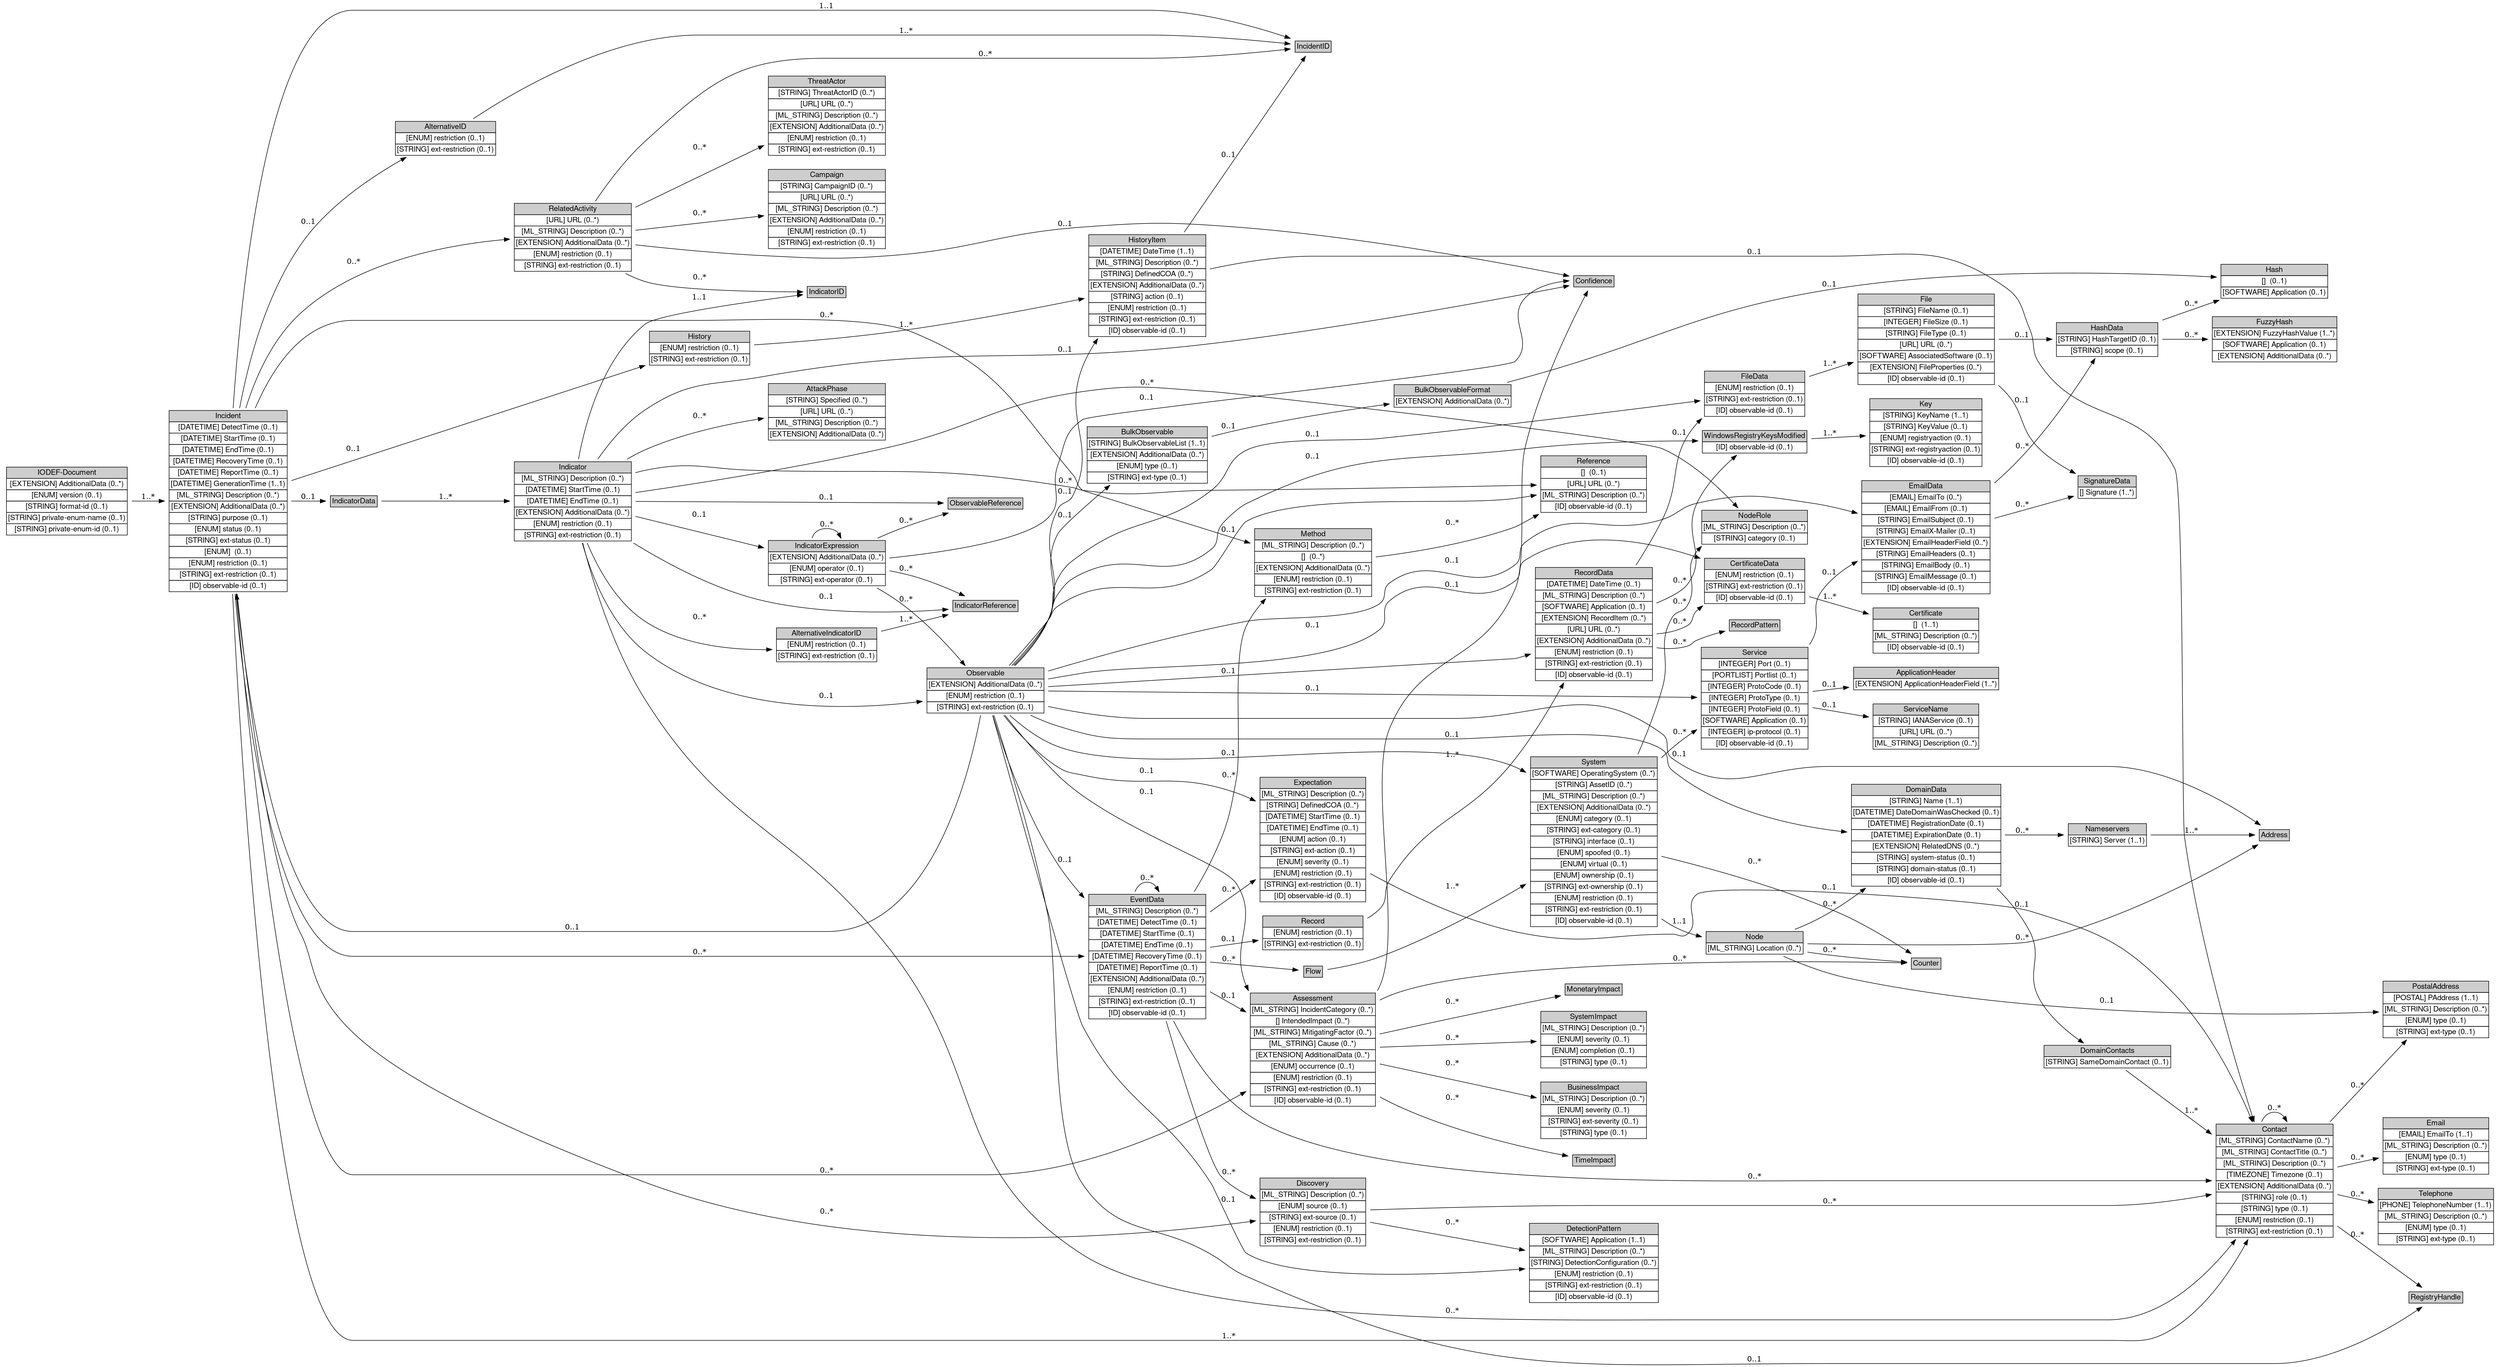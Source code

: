 digraph "IODEF-Document" {
	graph [bb="0,0,4780,2714",
		rankdir=LR
	];
	node [label="\N"];
	"IODEF-Document"	 [height=1.8611,
		label=<<table BORDER="0" CELLBORDER="1" CELLSPACING="0"> <tr> <td BGCOLOR="#CECECE" HREF="/html/IODEFv2/IODEF-Document.html" TITLE="The IODEF-Document class is the top level class in the IODEF data model. All IODEF documents are an instance of this class. "><FONT FACE="Nimbus Sans L">IODEF-Document</FONT></td> </tr>" %<tr><td  HREF="/html/IODEFv2/IODEF-Document.html" TITLE="Mechanism by which to extend the data model."><FONT FACE="Nimbus Sans L">[EXTENSION] AdditionalData (0..*)</FONT></td></tr>%<tr><td  HREF="/html/IODEFv2/IODEF-Document.html" TITLE="A language identifier per Section 2.12 of [W3C.XML] whose values and form are described in [RFC5646].  The interpretation of this code is described in Section 6."><FONT FACE="Nimbus Sans L">[ENUM] version (0..1)</FONT></td></tr>%<tr><td  HREF="/html/IODEFv2/IODEF-Document.html" TITLE="A free-form string to convey processing instructions to the recipient of the document.  Its semantics must be negotiated out of band."><FONT FACE="Nimbus Sans L">[STRING] format-id (0..1)</FONT></td></tr>%<tr><td  HREF="/html/IODEFv2/IODEF-Document.html" TITLE="A globally unique identifier for the CSIRT generating the document to deconflict private extensions used in the document.  The fully qualified domain name (FQDN) associated with the CSIRT MUST be used as the identifier.  See Section 5.3."><FONT FACE="Nimbus Sans L">[STRING] private-enum-name (0..1)</FONT></td></tr>%<tr><td  HREF="/html/IODEFv2/IODEF-Document.html" TITLE="An organizationally unique identifier for an extension used in the document.  If this attribute is set, the private-enum-name MUST also be set.  See Section 5.3."><FONT FACE="Nimbus Sans L">[STRING] private-enum-id (0..1)</FONT></td></tr>%</table>>,
		pos="119.5,2018",
		shape=plaintext,
		width=3.3194];
	Incident	 [height=4.7778,
		label=<<table BORDER="0" CELLBORDER="1" CELLSPACING="0"> <tr> <td BGCOLOR="#CECECE" HREF="/html/IODEFv2/Incident.html" TITLE="The Incident class describes commonly exchanged information when reporting or sharing derived analysis from security incidents. "><FONT FACE="Nimbus Sans L">Incident</FONT></td> </tr>" %<tr><td  HREF="/html/IODEFv2/Incident.html" TITLE="The time the incident was first detected."><FONT FACE="Nimbus Sans L">[DATETIME] DetectTime (0..1)</FONT></td></tr>%<tr><td  HREF="/html/IODEFv2/Incident.html" TITLE="The time the incident started."><FONT FACE="Nimbus Sans L">[DATETIME] StartTime (0..1)</FONT></td></tr>%<tr><td  HREF="/html/IODEFv2/Incident.html" TITLE="The time the incident ended."><FONT FACE="Nimbus Sans L">[DATETIME] EndTime (0..1)</FONT></td></tr>%<tr><td  HREF="/html/IODEFv2/Incident.html" TITLE="The time the site recovered from the incident."><FONT FACE="Nimbus Sans L">[DATETIME] RecoveryTime (0..1)</FONT></td></tr>%<tr><td  HREF="/html/IODEFv2/Incident.html" TITLE="The time the incident was reported."><FONT FACE="Nimbus Sans L">[DATETIME] ReportTime (0..1)</FONT></td></tr>%<tr><td  HREF="/html/IODEFv2/Incident.html" TITLE="The time the content in this Incident class was generated."><FONT FACE="Nimbus Sans L">[DATETIME] GenerationTime (1..1)</FONT></td></tr>%<tr><td  HREF="/html/IODEFv2/Incident.html" TITLE="A free-form text description of the incident."><FONT FACE="Nimbus Sans L">[ML_STRING] Description (0..*)</FONT></td></tr>%<tr><td  HREF="/html/IODEFv2/Incident.html" TITLE="Mechanism by which to extend the data model."><FONT FACE="Nimbus Sans L">[EXTENSION] AdditionalData (0..*)</FONT></td></tr>%<tr><td  HREF="/html/IODEFv2/Incident.html" TITLE="A means by which to extend the purpose attribute.  See Section 5.1.1."><FONT FACE="Nimbus Sans L">[STRING] purpose (0..1)</FONT></td></tr>%<tr><td  HREF="/html/IODEFv2/Incident.html" TITLE="The status attribute conveys the state in a workflow where the incident is currently found.  These values are maintained in the &quot;Incident-status&quot; IANA registry per Section 10.2.  This attribute is defined as an enumerated list:"><FONT FACE="Nimbus Sans L">[ENUM] status (0..1)</FONT></td></tr>%<tr><td  HREF="/html/IODEFv2/Incident.html" TITLE="A means by which to extend the status attribute.  See Section 5.1.1."><FONT FACE="Nimbus Sans L">[STRING] ext-status (0..1)</FONT></td></tr>%<tr><td  HREF="/html/IODEFv2/Incident.html" TITLE="A language identifier per Section 2.12 of [W3C.XML] whose values and form are described in [RFC5646].  The interpretation of this code is described in Section 6."><FONT FACE="Nimbus Sans L">[ENUM]  (0..1)</FONT></td></tr>%<tr><td  HREF="/html/IODEFv2/Incident.html" TITLE="See Section 3.3.1.  The default value is &quot;private&quot;."><FONT FACE="Nimbus Sans L">[ENUM] restriction (0..1)</FONT></td></tr>%<tr><td  HREF="/html/IODEFv2/Incident.html" TITLE="A means by which to extend the restriction attribute.  See Section 5.1.1."><FONT FACE="Nimbus Sans L">[STRING] ext-restriction (0..1)</FONT></td></tr>%<tr><td  HREF="/html/IODEFv2/Incident.html" TITLE="See Section 3.3.2."><FONT FACE="Nimbus Sans L">[ID] observable-id (0..1)</FONT></td></tr>%</table>>,
		pos="414.5,2018",
		shape=plaintext,
		width=3.2361];
	"IODEF-Document" -> Incident	 [label="1..*",
		lp="268.5,2025.5",
		pos="e,297.64,2018 239.06,2018 254.92,2018 271.22,2018 287.19,2018"];
	IncidentID	 [height=0.5,
		label=<<table BORDER="0" CELLBORDER="1" CELLSPACING="0"> <tr> <td BGCOLOR="#CECECE" HREF="/html/IODEFv2/IncidentID.html" TITLE="The IncidentID class represents a tracking number that is unique in the context of the CSIRT. It serves as an identifier for an incident or a document identifier when sharing indicators. This identifier would serve as an index into a CSIRT&#39;s incident handling or knowledge management system. "><FONT FACE="Nimbus Sans L">IncidentID</FONT></td> </tr>" %</table>>,
		pos="2612,2632",
		shape=plaintext,
		width=1.1528];
	Incident -> IncidentID	 [label="1..1",
		lp="1514.5,2706.5",
		pos="e,2570.3,2641.2 437.23,2190.3 468.79,2392 534.4,2699 641.5,2699 641.5,2699 641.5,2699 2098.5,2699 2268.8,2699 2468.2,2662.3 2560.4,\
2643.2"];
	AlternativeID	 [height=0.98611,
		label=<<table BORDER="0" CELLBORDER="1" CELLSPACING="0"> <tr> <td BGCOLOR="#CECECE" HREF="/html/IODEFv2/AlternativeID.html" TITLE="The AlternativeID class lists the tracking numbers used by CSIRTs, other than the one generating the document, to refer to the identical activity described in the IODEF document. A tracking number listed as an AlternativeID references the same incident detected by another CSIRT. The tracking numbers of the CSIRT that generated the IODEF document must never be considered an AlternativeID. "><FONT FACE="Nimbus Sans L">AlternativeID</FONT></td> </tr>" %<tr><td  HREF="/html/IODEFv2/AlternativeID.html" TITLE="See Section 3.3.1."><FONT FACE="Nimbus Sans L">[ENUM] restriction (0..1)</FONT></td></tr>%<tr><td  HREF="/html/IODEFv2/AlternativeID.html" TITLE="A means by which to extend the restriction attribute.  See Section 5.1.1."><FONT FACE="Nimbus Sans L">[STRING] ext-restriction (0..1)</FONT></td></tr>%</table>>,
		pos="811,2568",
		shape=plaintext,
		width=2.7778];
	Incident -> AlternativeID	 [label="0..1",
		lp="560.5,2332.5",
		pos="e,769.09,2532.2 487.2,2190 505.37,2226.2 526.24,2263.3 549,2296 611.84,2386.2 704.71,2474.9 761.34,2525.4"];
	RelatedActivity	 [height=1.8611,
		label=<<table BORDER="0" CELLBORDER="1" CELLSPACING="0"> <tr> <td BGCOLOR="#CECECE" HREF="/html/IODEFv2/RelatedActivity.html" TITLE="The RelatedActivity class relates the information described in the rest of the document to previously observed incidents or activity and allows attribution to a specific actor or campaign. "><FONT FACE="Nimbus Sans L">RelatedActivity</FONT></td> </tr>" %<tr><td  HREF="/html/IODEFv2/RelatedActivity.html" TITLE="A URL to activity related to this incident."><FONT FACE="Nimbus Sans L">[URL] URL (0..*)</FONT></td></tr>%<tr><td  HREF="/html/IODEFv2/RelatedActivity.html" TITLE="A description of how these relationships were derived."><FONT FACE="Nimbus Sans L">[ML_STRING] Description (0..*)</FONT></td></tr>%<tr><td  HREF="/html/IODEFv2/RelatedActivity.html" TITLE="A mechanism by which to extend the data model."><FONT FACE="Nimbus Sans L">[EXTENSION] AdditionalData (0..*)</FONT></td></tr>%<tr><td  HREF="/html/IODEFv2/RelatedActivity.html" TITLE="See Section 3.3.1."><FONT FACE="Nimbus Sans L">[ENUM] restriction (0..1)</FONT></td></tr>%<tr><td  HREF="/html/IODEFv2/RelatedActivity.html" TITLE="A means by which to extend the restriction attribute.  See Section 5.1.1."><FONT FACE="Nimbus Sans L">[STRING] ext-restriction (0..1)</FONT></td></tr>%</table>>,
		pos="1045.5,2307",
		shape=plaintext,
		width=3.2361];
	Incident -> RelatedActivity	 [label="0..*",
		lp="641.5,2269.5",
		pos="e,928.84,2304.1 531.33,2185.2 537.04,2189.8 542.93,2194.1 549,2198 660.56,2269.9 812.4,2295 918.69,2303.4"];
	Discovery	 [height=1.8611,
		label=<<table BORDER="0" CELLBORDER="1" CELLSPACING="0"> <tr> <td BGCOLOR="#CECECE" HREF="/html/IODEFv2/Discovery.html" TITLE="The Discovery class describes how an incident was detected. "><FONT FACE="Nimbus Sans L">Discovery</FONT></td> </tr>" %<tr><td  HREF="/html/IODEFv2/Discovery.html" TITLE="A free-form text description of how this incident was detected."><FONT FACE="Nimbus Sans L">[ML_STRING] Description (0..*)</FONT></td></tr>%<tr><td  HREF="/html/IODEFv2/Discovery.html" TITLE="Categorizes the techniques used to discover the incident.  These values are partially derived from Table 3-1 of [NIST800.61rev2].  These values are maintained in the &quot;Discovery- source&quot; IANA registry per Section 10.2."><FONT FACE="Nimbus Sans L">[ENUM] source (0..1)</FONT></td></tr>%<tr><td  HREF="/html/IODEFv2/Discovery.html" TITLE="A means by which to extend the source attribute.  See Section 5.1.1."><FONT FACE="Nimbus Sans L">[STRING] ext-source (0..1)</FONT></td></tr>%<tr><td  HREF="/html/IODEFv2/Discovery.html" TITLE="See Section 3.3.1."><FONT FACE="Nimbus Sans L">[ENUM] restriction (0..1)</FONT></td></tr>%<tr><td  HREF="/html/IODEFv2/Discovery.html" TITLE="A means by which to extend the restriction attribute.  See Section 5.1.1."><FONT FACE="Nimbus Sans L">[STRING] ext-restriction (0..1)</FONT></td></tr>%</table>>,
		pos="2612,1095",
		shape=plaintext,
		width=2.9444];
	Incident -> Discovery	 [label="0..*",
		lp="1514.5,1139.5",
		pos="e,2505.9,1088.9 423.7,1845.9 442.24,1588.2 495.66,1132 641.5,1132 641.5,1132 641.5,1132 1514.5,1132 1723.7,1132 1773.1,1089.2 1982,\
1077 2085.4,1070.9 2111.5,1074.7 2215,1077 2309.6,1079.1 2416.8,1084.2 2495.9,1088.3"];
	Contact	 [height=3.0278,
		label=<<table BORDER="0" CELLBORDER="1" CELLSPACING="0"> <tr> <td BGCOLOR="#CECECE" HREF="/html/IODEFv2/Contact.html" TITLE="The Contact class describes contact information for organizations and personnel involved in the incident. This class allows for the naming of the involved party, specifying contact information for them, and identifying their role in the incident. "><FONT FACE="Nimbus Sans L">Contact</FONT></td> </tr>" %<tr><td  HREF="/html/IODEFv2/Contact.html" TITLE="The name of the contact.  The contact may either be an organization or a person.  The type attribute disambiguates the semantics."><FONT FACE="Nimbus Sans L">[ML_STRING] ContactName (0..*)</FONT></td></tr>%<tr><td  HREF="/html/IODEFv2/Contact.html" TITLE="The title for the individual named in the ContactName."><FONT FACE="Nimbus Sans L">[ML_STRING] ContactTitle (0..*)</FONT></td></tr>%<tr><td  HREF="/html/IODEFv2/Contact.html" TITLE="A free-form text description of the contact."><FONT FACE="Nimbus Sans L">[ML_STRING] Description (0..*)</FONT></td></tr>%<tr><td  HREF="/html/IODEFv2/Contact.html" TITLE="The timezone in which the contact resides."><FONT FACE="Nimbus Sans L">[TIMEZONE] Timezone (0..1)</FONT></td></tr>%<tr><td  HREF="/html/IODEFv2/Contact.html" TITLE="A mechanism by which to extend the data model."><FONT FACE="Nimbus Sans L">[EXTENSION] AdditionalData (0..*)</FONT></td></tr>%<tr><td  HREF="/html/IODEFv2/Contact.html" TITLE="A means by which to extend the role attribute. See Section 5.1.1."><FONT FACE="Nimbus Sans L">[STRING] role (0..1)</FONT></td></tr>%<tr><td  HREF="/html/IODEFv2/Contact.html" TITLE="A means by which to extend the type attribute. See Section 5.1.1."><FONT FACE="Nimbus Sans L">[STRING] type (0..1)</FONT></td></tr>%<tr><td  HREF="/html/IODEFv2/Contact.html" TITLE="See Section 3.3.1."><FONT FACE="Nimbus Sans L">[ENUM] restriction (0..1)</FONT></td></tr>%<tr><td  HREF="/html/IODEFv2/Contact.html" TITLE="A means by which to extend the restriction attribute.  See Section 5.1.1."><FONT FACE="Nimbus Sans L">[STRING] ext-restriction (0..1)</FONT></td></tr>%</table>>,
		pos="4370.5,1546",
		shape=plaintext,
		width=3.2361];
	Incident -> Contact	 [label="1..*",
		lp="2352,2205.5",
		pos="e,4351.8,1655.2 531.22,2036.6 681.04,2059.8 949.21,2099.2 1180,2121 1367.2,2138.7 2681.5,2214 2869.5,2214 2869.5,2214 2869.5,2214 \
4064,2214 4157.4,2214 4193.4,2171 4230,2085 4289,1946.2 4328.3,1776.6 4349.9,1665.1"];
	Assessment	 [height=3.0278,
		label=<<table BORDER="0" CELLBORDER="1" CELLSPACING="0"> <tr> <td BGCOLOR="#CECECE" HREF="/html/IODEFv2/Assessment.html" TITLE="The Assessment class describes the repercussions of the incident to the victim. "><FONT FACE="Nimbus Sans L">Assessment</FONT></td> </tr>" %<tr><td  HREF="/html/IODEFv2/Assessment.html" TITLE="A free-form text description categorizing the type of incident."><FONT FACE="Nimbus Sans L">[ML_STRING] IncidentCategory (0..*)</FONT></td></tr>%<tr><td  HREF="/html/IODEFv2/Assessment.html" TITLE="The intended outcome to the victim sought by the threat actor.  Defined identically to the BusinessImpact defined in Section 3.12.2 but describes intent rather than the realized impact."><FONT FACE="Nimbus Sans L">[] IntendedImpact (0..*)</FONT></td></tr>%<tr><td  HREF="/html/IODEFv2/Assessment.html" TITLE="A description of a mitigating factor relative to the impact on the victim organization."><FONT FACE="Nimbus Sans L">[ML_STRING] MitigatingFactor (0..*)</FONT></td></tr>%<tr><td  HREF="/html/IODEFv2/Assessment.html" TITLE="A description of an underlying cause of the impact."><FONT FACE="Nimbus Sans L">[ML_STRING] Cause (0..*)</FONT></td></tr>%<tr><td  HREF="/html/IODEFv2/Assessment.html" TITLE="A mechanism by which to extend the data model."><FONT FACE="Nimbus Sans L">[EXTENSION] AdditionalData (0..*)</FONT></td></tr>%<tr><td  HREF="/html/IODEFv2/Assessment.html" TITLE="Specifies whether the assessment is describing actual or potential outcomes."><FONT FACE="Nimbus Sans L">[ENUM] occurrence (0..1)</FONT></td></tr>%<tr><td  HREF="/html/IODEFv2/Assessment.html" TITLE="See Section 3.3.1."><FONT FACE="Nimbus Sans L">[ENUM] restriction (0..1)</FONT></td></tr>%<tr><td  HREF="/html/IODEFv2/Assessment.html" TITLE="A means by which to extend the restriction attribute.  See Section 5.1.1."><FONT FACE="Nimbus Sans L">[STRING] ext-restriction (0..1)</FONT></td></tr>%<tr><td  HREF="/html/IODEFv2/Assessment.html" TITLE="See Section 3.3.2."><FONT FACE="Nimbus Sans L">[ID] observable-id (0..1)</FONT></td></tr>%</table>>,
		pos="2612,1667",
		shape=plaintext,
		width=3.4167];
	Incident -> Assessment	 [label="0..*",
		lp="1514.5,2022.5",
		pos="e,2496.9,1776.3 531.31,2017.4 751.96,2016.2 1245.2,2014 1660.5,2014 1660.5,2014 1660.5,2014 2098.5,2014 2150.7,2014 2167.1,2020.7 \
2215,2000 2275.5,1973.8 2396.8,1868.5 2489.5,1783.2"];
	Method	 [height=1.8611,
		label=<<table BORDER="0" CELLBORDER="1" CELLSPACING="0"> <tr> <td BGCOLOR="#CECECE" HREF="/html/IODEFv2/Method.html" TITLE="The Method class describes the tactics, techniques, procedures, or weakness used by the threat actor in an incident. This class consists of both a list of references describing the attack methods and weaknesses and a free-form text description. "><FONT FACE="Nimbus Sans L">Method</FONT></td> </tr>" %<tr><td  HREF="/html/IODEFv2/Method.html" TITLE="A free-form text description of techniques, tactics, or procedures used by the threat actor."><FONT FACE="Nimbus Sans L">[ML_STRING] Description (0..*)</FONT></td></tr>%<tr><td  HREF="/html/IODEFv2/Method.html" TITLE="A reference to the exploited weakness per [RFC7203]."><FONT FACE="Nimbus Sans L">[]  (0..*)</FONT></td></tr>%<tr><td  HREF="/html/IODEFv2/Method.html" TITLE="A mechanism by which to extend the data model."><FONT FACE="Nimbus Sans L">[EXTENSION] AdditionalData (0..*)</FONT></td></tr>%<tr><td  HREF="/html/IODEFv2/Method.html" TITLE="See Section 3.3.1."><FONT FACE="Nimbus Sans L">[ENUM] restriction (0..1)</FONT></td></tr>%<tr><td  HREF="/html/IODEFv2/Method.html" TITLE="A means by which to extend the restriction attribute.  See Section 5.1.1."><FONT FACE="Nimbus Sans L">[STRING] ext-restriction (0..1)</FONT></td></tr>%</table>>,
		pos="2612,1397",
		shape=plaintext,
		width=3.2361];
	Incident -> Method	 [label="0..*",
		lp="1514.5,1422.5",
		pos="e,2495.4,1439.9 531.12,1880.9 668.52,1731.1 912.25,1499.9 1180,1406 1263.9,1376.6 1291.1,1404 1380,1406 1759.4,1414.7 1853.6,1436.3 \
2233,1445 2338.8,1447.4 2366.6,1462.3 2471,1445 2475.8,1444.2 2480.6,1443.3 2485.4,1442.2"];
	EventData	 [height=3.3194,
		label=<<table BORDER="0" CELLBORDER="1" CELLSPACING="0"> <tr> <td BGCOLOR="#CECECE" HREF="/html/IODEFv2/EventData.html" TITLE="The EventData class is a container class to organize data about events that occurred during an incident. "><FONT FACE="Nimbus Sans L">EventData</FONT></td> </tr>" %<tr><td  HREF="/html/IODEFv2/EventData.html" TITLE="A free-form text description of the event."><FONT FACE="Nimbus Sans L">[ML_STRING] Description (0..*)</FONT></td></tr>%<tr><td  HREF="/html/IODEFv2/EventData.html" TITLE="The time the event was detected."><FONT FACE="Nimbus Sans L">[DATETIME] DetectTime (0..1)</FONT></td></tr>%<tr><td  HREF="/html/IODEFv2/EventData.html" TITLE="The time the event started."><FONT FACE="Nimbus Sans L">[DATETIME] StartTime (0..1)</FONT></td></tr>%<tr><td  HREF="/html/IODEFv2/EventData.html" TITLE="The time the event ended."><FONT FACE="Nimbus Sans L">[DATETIME] EndTime (0..1)</FONT></td></tr>%<tr><td  HREF="/html/IODEFv2/EventData.html" TITLE="The time the site recovered from the event."><FONT FACE="Nimbus Sans L">[DATETIME] RecoveryTime (0..1)</FONT></td></tr>%<tr><td  HREF="/html/IODEFv2/EventData.html" TITLE="The time the event was reported."><FONT FACE="Nimbus Sans L">[DATETIME] ReportTime (0..1)</FONT></td></tr>%<tr><td  HREF="/html/IODEFv2/EventData.html" TITLE="An extension mechanism for data not explicitly represented in the data model."><FONT FACE="Nimbus Sans L">[EXTENSION] AdditionalData (0..*)</FONT></td></tr>%<tr><td  HREF="/html/IODEFv2/EventData.html" TITLE="See Section 3.3.1.  The default value is &quot;default&quot;."><FONT FACE="Nimbus Sans L">[ENUM] restriction (0..1)</FONT></td></tr>%<tr><td  HREF="/html/IODEFv2/EventData.html" TITLE="A means by which to extend the restriction attribute.  See Section 5.1.1."><FONT FACE="Nimbus Sans L">[STRING] ext-restriction (0..1)</FONT></td></tr>%<tr><td  HREF="/html/IODEFv2/EventData.html" TITLE="See Section 3.3.2."><FONT FACE="Nimbus Sans L">[ID] observable-id (0..1)</FONT></td></tr>%</table>>,
		pos="2098.5,1206",
		shape=plaintext,
		width=3.2361];
	Incident -> EventData	 [label="0..*",
		lp="1280,1343.5",
		pos="e,1981.8,1284.4 429.38,1845.9 447.6,1675.3 484.32,1429.8 549,1361 578.16,1330 598.91,1336 641.5,1336 641.5,1336 641.5,1336 1806.5,\
1336 1864.1,1336 1923,1314.6 1972.7,1289.2"];
	IndicatorData	 [height=0.5,
		label=<<table BORDER="0" CELLBORDER="1" CELLSPACING="0"> <tr> <td BGCOLOR="#CECECE" HREF="/html/IODEFv2/IndicatorData.html" TITLE="The IndicatorData class describes indicators and metadata associated with them. "><FONT FACE="Nimbus Sans L">IndicatorData</FONT></td> </tr>" %</table>>,
		pos="641.5,1949",
		shape=plaintext,
		width=1.4306];
	Incident -> IndicatorData	 [label="0..1",
		lp="560.5,1983.5",
		pos="e,589.79,1964.7 531.32,1982.5 548.17,1977.4 564.91,1972.3 580.07,1967.7"];
	History	 [height=0.98611,
		label=<<table BORDER="0" CELLBORDER="1" CELLSPACING="0"> <tr> <td BGCOLOR="#CECECE" HREF="/html/IODEFv2/History.html" TITLE="The History class is a log of the significant events or actions performed by the involved parties during the course of handling the incident. "><FONT FACE="Nimbus Sans L">History</FONT></td> </tr>" %<tr><td  HREF="/html/IODEFv2/History.html" TITLE="See Section 3.3.1."><FONT FACE="Nimbus Sans L">[ENUM] restriction (0..1)</FONT></td></tr>%<tr><td  HREF="/html/IODEFv2/History.html" TITLE="A means by which to extend the restriction attribute.  See Section 5.1.1."><FONT FACE="Nimbus Sans L">[STRING] ext-restriction (0..1)</FONT></td></tr>%</table>>,
		pos="1280,2186",
		shape=plaintext,
		width=2.7778];
	Incident -> History	 [label="0..1",
		lp="641.5,2200.5",
		pos="e,1179.8,2202.4 531,2139.8 536.87,2143.2 542.88,2146.3 549,2149 753.65,2238.3 1021.8,2222.4 1169.8,2203.7"];
	AlternativeID -> IncidentID	 [label="1..*",
		lp="1660.5,2660.5",
		pos="e,2570.4,2634.9 911.14,2596.9 1005.5,2621.5 1151.1,2653 1280,2653 1280,2653 1280,2653 2098.5,2653 2267.5,2653 2467.6,2641.5 2560.2,\
2635.5"];
	RelatedActivity -> IncidentID	 [label="0..*",
		lp="1806.5,2617.5",
		pos="e,2570.4,2629 1094.7,2374.1 1118.5,2403.8 1148.6,2437.8 1180,2464 1304.6,2567.9 1352.3,2610 1514.5,2610 1514.5,2610 1514.5,2610 \
2098.5,2610 2267.5,2610 2467.6,2622 2560.2,2628.3"];
	ThreatActor	 [height=2.1528,
		label=<<table BORDER="0" CELLBORDER="1" CELLSPACING="0"> <tr> <td BGCOLOR="#CECECE" HREF="/html/IODEFv2/ThreatActor.html" TITLE="The ThreatActor class describes a threat actor. "><FONT FACE="Nimbus Sans L">ThreatActor</FONT></td> </tr>" %<tr><td  HREF="/html/IODEFv2/ThreatActor.html" TITLE="An identifier for the threat actor."><FONT FACE="Nimbus Sans L">[STRING] ThreatActorID (0..*)</FONT></td></tr>%<tr><td  HREF="/html/IODEFv2/ThreatActor.html" TITLE="A URL to a reference describing the threat actor."><FONT FACE="Nimbus Sans L">[URL] URL (0..*)</FONT></td></tr>%<tr><td  HREF="/html/IODEFv2/ThreatActor.html" TITLE="A description of the threat actor."><FONT FACE="Nimbus Sans L">[ML_STRING] Description (0..*)</FONT></td></tr>%<tr><td  HREF="/html/IODEFv2/ThreatActor.html" TITLE="A mechanism by which to extend the data model."><FONT FACE="Nimbus Sans L">[EXTENSION] AdditionalData (0..*)</FONT></td></tr>%<tr><td  HREF="/html/IODEFv2/ThreatActor.html" TITLE="See Section 3.3.1."><FONT FACE="Nimbus Sans L">[ENUM] restriction (0..1)</FONT></td></tr>%<tr><td  HREF="/html/IODEFv2/ThreatActor.html" TITLE="A means by which to extend the restriction attribute.  See Section 5.1.1."><FONT FACE="Nimbus Sans L">[STRING] ext-restriction (0..1)</FONT></td></tr>%</table>>,
		pos="1514.5,2504",
		shape=plaintext,
		width=3.2361];
	RelatedActivity -> ThreatActor	 [label="0..*",
		lp="1280,2452.5",
		pos="e,1397.8,2455 1162,2355.9 1230.8,2384.8 1318,2421.4 1388.4,2451"];
	Campaign	 [height=2.1528,
		label=<<table BORDER="0" CELLBORDER="1" CELLSPACING="0"> <tr> <td BGCOLOR="#CECECE" HREF="/html/IODEFv2/Campaign.html" TITLE="The Campaign class describes a campaign of attacks by a threat actor. "><FONT FACE="Nimbus Sans L">Campaign</FONT></td> </tr>" %<tr><td  HREF="/html/IODEFv2/Campaign.html" TITLE="An identifier for the campaign."><FONT FACE="Nimbus Sans L">[STRING] CampaignID (0..*)</FONT></td></tr>%<tr><td  HREF="/html/IODEFv2/Campaign.html" TITLE="A URL to a reference describing the campaign."><FONT FACE="Nimbus Sans L">[URL] URL (0..*)</FONT></td></tr>%<tr><td  HREF="/html/IODEFv2/Campaign.html" TITLE="A description of the campaign."><FONT FACE="Nimbus Sans L">[ML_STRING] Description (0..*)</FONT></td></tr>%<tr><td  HREF="/html/IODEFv2/Campaign.html" TITLE="A mechanism by which to extend the data model."><FONT FACE="Nimbus Sans L">[EXTENSION] AdditionalData (0..*)</FONT></td></tr>%<tr><td  HREF="/html/IODEFv2/Campaign.html" TITLE="See Section 3.3.1."><FONT FACE="Nimbus Sans L">[ENUM] restriction (0..1)</FONT></td></tr>%<tr><td  HREF="/html/IODEFv2/Campaign.html" TITLE="A means by which to extend the restriction attribute.  See Section 5.1.1."><FONT FACE="Nimbus Sans L">[STRING] ext-restriction (0..1)</FONT></td></tr>%</table>>,
		pos="1514.5,2331",
		shape=plaintext,
		width=3.2361];
	RelatedActivity -> Campaign	 [label="0..*",
		lp="1280,2330.5",
		pos="e,1397.8,2325 1162,2313 1230.6,2316.5 1317.2,2320.9 1387.5,2324.5"];
	IndicatorID	 [height=0.5,
		label=<<table BORDER="0" CELLBORDER="1" CELLSPACING="0"> <tr> <td BGCOLOR="#CECECE" HREF="/html/IODEFv2/IndicatorID.html" TITLE="The IndicatorID class identifies an indicator with a globally unique identifier. The combination of the name and version attributes and the element content form this identifier. Indicators generated by given CSIRT MUST NOT reuse the same value unless they are referencing the same indicator. "><FONT FACE="Nimbus Sans L">IndicatorID</FONT></td> </tr>" %</table>>,
		pos="1514.5,2103",
		shape=plaintext,
		width=1.2222];
	RelatedActivity -> IndicatorID	 [label="0..*",
		lp="1280,2133.5",
		pos="e,1470.4,2095 1076.9,2239.5 1099.5,2199.2 1134.1,2151.1 1180,2126 1268.5,2077.6 1390.6,2084.2 1460.1,2093.5"];
	Confidence	 [height=0.5,
		label=<<table BORDER="0" CELLBORDER="1" CELLSPACING="0"> <tr> <td BGCOLOR="#CECECE" HREF="/html/IODEFv2/Confidence.html" TITLE="The Confidence class represents an estimate of the validity and accuracy of data expressed in the document. This estimate can be expressed as a category or a numeric calculation. "><FONT FACE="Nimbus Sans L">Confidence</FONT></td> </tr>" %</table>>,
		pos="3131,2084",
		shape=plaintext,
		width=1.2639];
	RelatedActivity -> Confidence	 [label="0..1",
		lp="1952.5,2211.5",
		pos="e,3103.8,2102.1 1162.1,2282.7 1230.5,2269.3 1318.8,2253.6 1398,2244 1767.2,2199.4 1861.7,2211.2 2233,2191 2400.3,2181.9 2823.9,2199.4 \
2986,2157 3025.5,2146.7 3066.7,2124.7 3095.1,2107.5"];
	Discovery -> Contact	 [label="0..*",
		lp="3558.5,1404.5",
		pos="e,4253.7,1520.4 2718.2,1156.9 2724.2,1162.3 2729.9,1168 2735,1174 2747.9,1189.1 2739.5,1200.3 2753,1215 2838.9,1308.6 2882.1,1316 \
3004,1352 3228.4,1418.2 3296.9,1361.1 3529,1391 3784.3,1423.9 4079.4,1483.3 4243.6,1518.2"];
	DetectionPattern	 [height=2.1528,
		label=<<table BORDER="0" CELLBORDER="1" CELLSPACING="0"> <tr> <td BGCOLOR="#CECECE" HREF="/html/IODEFv2/DetectionPattern.html" TITLE="The DetectionPattern class describes a configuration or signature that can be used by an Intrusion Detection System (IDS) / Intrusion Prevention System (IPS), SIEM, antivirus, endpoint protection, network analysis, malware analysis, or host forensics tool to identify a particular phenomenon. This class requires the identification of the target application and allows the configuration to be described in either free form or machine-readable form. "><FONT FACE="Nimbus Sans L">DetectionPattern</FONT></td> </tr>" %<tr><td  HREF="/html/IODEFv2/DetectionPattern.html" TITLE="The application for which the DetectionConfiguration or Description is being provided."><FONT FACE="Nimbus Sans L">[SOFTWARE] Application (1..1)</FONT></td></tr>%<tr><td  HREF="/html/IODEFv2/DetectionPattern.html" TITLE="A free-form text description of how to use the information provided in the Application or DetectionConfiguration classes."><FONT FACE="Nimbus Sans L">[ML_STRING] Description (0..*)</FONT></td></tr>%<tr><td  HREF="/html/IODEFv2/DetectionPattern.html" TITLE="A machine-consumable configuration to find a pattern of activity."><FONT FACE="Nimbus Sans L">[STRING] DetectionConfiguration (0..*)</FONT></td></tr>%<tr><td  HREF="/html/IODEFv2/DetectionPattern.html" TITLE="See Section 3.3.1."><FONT FACE="Nimbus Sans L">[ENUM] restriction (0..1)</FONT></td></tr>%<tr><td  HREF="/html/IODEFv2/DetectionPattern.html" TITLE="A means by which to extend the restriction attribute.  See Section 5.1.1."><FONT FACE="Nimbus Sans L">[STRING] ext-restriction (0..1)</FONT></td></tr>%<tr><td  HREF="/html/IODEFv2/DetectionPattern.html" TITLE="See Section 3.3.2."><FONT FACE="Nimbus Sans L">[ID] observable-id (0..1)</FONT></td></tr>%</table>>,
		pos="3131,925",
		shape=plaintext,
		width=3.5278];
	Discovery -> DetectionPattern	 [label="0..*",
		lp="2869.5,1052.5",
		pos="e,3003.8,966.67 2718.3,1060.2 2798,1034.1 2907.9,998.09 2994.2,969.82"];
	Contact -> Contact	 [label="0..*",
		lp="4370.5,1680.5",
		pos="e,4393.7,1655.3 4347.3,1655.3 4351.9,1666.1 4359.7,1673 4370.5,1673 4377.9,1673 4383.9,1669.7 4388.5,1664.2"];
	RegistryHandle	 [height=0.5,
		label=<<table BORDER="0" CELLBORDER="1" CELLSPACING="0"> <tr> <td BGCOLOR="#CECECE" HREF="/html/IODEFv2/RegistryHandle.html" TITLE="The RegistryHandle class represents a handle into an Internet registry or community-specific database. "><FONT FACE="Nimbus Sans L">RegistryHandle</FONT></td> </tr>" %</table>>,
		pos="4666,960",
		shape=plaintext,
		width=1.5972];
	Contact -> RegistryHandle	 [label="0..*",
		lp="4522.5,1247.5",
		pos="e,4655.6,978.19 4421,1436.9 4456.6,1361 4505.9,1257.7 4552,1168 4585.8,1102.2 4628.3,1026.4 4650.6,986.94"];
	PostalAddress	 [height=1.5694,
		label=<<table BORDER="0" CELLBORDER="1" CELLSPACING="0"> <tr> <td BGCOLOR="#CECECE" HREF="/html/IODEFv2/PostalAddress.html" TITLE="The PostalAddress class specifies a postal address and associated annotation. "><FONT FACE="Nimbus Sans L">PostalAddress</FONT></td> </tr>" %<tr><td  HREF="/html/IODEFv2/PostalAddress.html" TITLE="A postal address."><FONT FACE="Nimbus Sans L">[POSTAL] PAddress (1..1)</FONT></td></tr>%<tr><td  HREF="/html/IODEFv2/PostalAddress.html" TITLE="A free-form text description of the address."><FONT FACE="Nimbus Sans L">[ML_STRING] Description (0..*)</FONT></td></tr>%<tr><td  HREF="/html/IODEFv2/PostalAddress.html" TITLE="Categorizes the type of address described in the PAddress class.  These values are maintained in the &quot;PostalAddress-type&quot; IANA registry per Section 10.2."><FONT FACE="Nimbus Sans L">[ENUM] type (0..1)</FONT></td></tr>%<tr><td  HREF="/html/IODEFv2/PostalAddress.html" TITLE="A means by which to extend the type attribute. See Section 5.1.1."><FONT FACE="Nimbus Sans L">[STRING] ext-type (0..1)</FONT></td></tr>%</table>>,
		pos="4666,1234",
		shape=plaintext,
		width=2.9444];
	Contact -> PostalAddress	 [label="0..*",
		lp="4522.5,1397.5",
		pos="e,4612.1,1290.9 4473.9,1436.9 4517.7,1390.6 4567.4,1338.2 4605.2,1298.2"];
	Email	 [height=1.5694,
		label=<<table BORDER="0" CELLBORDER="1" CELLSPACING="0"> <tr> <td BGCOLOR="#CECECE" HREF="/html/IODEFv2/Email.html" TITLE="The Email class specifies an email address and associated annotation. "><FONT FACE="Nimbus Sans L">Email</FONT></td> </tr>" %<tr><td  HREF="/html/IODEFv2/Email.html" TITLE="An email address."><FONT FACE="Nimbus Sans L">[EMAIL] EmailTo (1..1)</FONT></td></tr>%<tr><td  HREF="/html/IODEFv2/Email.html" TITLE="A free-form text description of the email address."><FONT FACE="Nimbus Sans L">[ML_STRING] Description (0..*)</FONT></td></tr>%<tr><td  HREF="/html/IODEFv2/Email.html" TITLE="Categorizes the type of email address described in the EmailTo class.  These values are maintained in the &quot;Email- type&quot; IANA registry per Section 10.2."><FONT FACE="Nimbus Sans L">[ENUM] type (0..1)</FONT></td></tr>%<tr><td  HREF="/html/IODEFv2/Email.html" TITLE="A means by which to extend the type attribute. See Section 5.1.1."><FONT FACE="Nimbus Sans L">[STRING] ext-type (0..1)</FONT></td></tr>%</table>>,
		pos="4666,1611",
		shape=plaintext,
		width=2.9444];
	Contact -> Email	 [label="0..*",
		lp="4522.5,1588.5",
		pos="e,4559.7,1587.6 4487.3,1571.7 4507.8,1576.2 4529.2,1580.9 4549.7,1585.4"];
	Telephone	 [height=1.5694,
		label=<<table BORDER="0" CELLBORDER="1" CELLSPACING="0"> <tr> <td BGCOLOR="#CECECE" HREF="/html/IODEFv2/Telephone.html" TITLE="The Telephone class describes a telephone number and associated annotation. "><FONT FACE="Nimbus Sans L">Telephone</FONT></td> </tr>" %<tr><td  HREF="/html/IODEFv2/Telephone.html" TITLE="A telephone number."><FONT FACE="Nimbus Sans L">[PHONE] TelephoneNumber (1..1)</FONT></td></tr>%<tr><td  HREF="/html/IODEFv2/Telephone.html" TITLE="A free-form text description of the phone number."><FONT FACE="Nimbus Sans L">[ML_STRING] Description (0..*)</FONT></td></tr>%<tr><td  HREF="/html/IODEFv2/Telephone.html" TITLE="Categorizes the type of telephone number described in the TelephoneNumber class.  These values are maintained in the &quot;Telephone-type&quot; IANA registry per Section 10.2."><FONT FACE="Nimbus Sans L">[ENUM] type (0..1)</FONT></td></tr>%<tr><td  HREF="/html/IODEFv2/Telephone.html" TITLE="A means by which to extend the type attribute. See Section 5.1.1."><FONT FACE="Nimbus Sans L">[STRING] ext-type (0..1)</FONT></td></tr>%</table>>,
		pos="4666,1480",
		shape=plaintext,
		width=3.1667];
	Contact -> Telephone	 [label="0..*",
		lp="4522.5,1520.5",
		pos="e,4552,1505.5 4487.3,1519.9 4505.3,1515.9 4523.9,1511.7 4542,1507.7"];
	Assessment -> Confidence	 [label="0..1",
		lp="2869.5,2038.5",
		pos="e,3085.2,2067.5 2730.3,1776.4 2732,1779.2 2733.5,1782.1 2735,1785 2763.1,1840.6 2715.3,1874.4 2753,1924 2773.7,1951.2 2975.7,2027.5 \
3075.6,2064"];
	SystemImpact	 [height=1.5694,
		label=<<table BORDER="0" CELLBORDER="1" CELLSPACING="0"> <tr> <td BGCOLOR="#CECECE" HREF="/html/IODEFv2/SystemImpact.html" TITLE="The SystemImpact class describes the technical impact of the incident to the systems on the network. "><FONT FACE="Nimbus Sans L">SystemImpact</FONT></td> </tr>" %<tr><td  HREF="/html/IODEFv2/SystemImpact.html" TITLE="A free-form text description of the impact to the system."><FONT FACE="Nimbus Sans L">[ML_STRING] Description (0..*)</FONT></td></tr>%<tr><td  HREF="/html/IODEFv2/SystemImpact.html" TITLE="An estimate of the relative severity of the activity.  The permitted values are shown below.  There is no default value."><FONT FACE="Nimbus Sans L">[ENUM] severity (0..1)</FONT></td></tr>%<tr><td  HREF="/html/IODEFv2/SystemImpact.html" TITLE="An indication whether the described activity was successful.  The permitted values are shown below.  There is no default value."><FONT FACE="Nimbus Sans L">[ENUM] completion (0..1)</FONT></td></tr>%<tr><td  HREF="/html/IODEFv2/SystemImpact.html" TITLE="A means by which to extend the type attribute. See Section 5.1.1."><FONT FACE="Nimbus Sans L">[STRING] type (0..1)</FONT></td></tr>%</table>>,
		pos="3131,1942",
		shape=plaintext,
		width=2.9444];
	Assessment -> SystemImpact	 [label="0..*",
		lp="2869.5,1912.5",
		pos="e,3024.7,1917.4 2726.1,1776.1 2729.1,1779.1 2732.1,1782.1 2735,1785 2743.2,1793.3 2743.3,1797.6 2753,1804 2833.4,1856.8 2936.5,1892.7 \
3014.8,1914.6"];
	BusinessImpact	 [height=1.5694,
		label=<<table BORDER="0" CELLBORDER="1" CELLSPACING="0"> <tr> <td BGCOLOR="#CECECE" HREF="/html/IODEFv2/BusinessImpact.html" TITLE="The BusinessImpact class describes and characterizes the degree to which the function of the organization was impacted by the incident. "><FONT FACE="Nimbus Sans L">BusinessImpact</FONT></td> </tr>" %<tr><td  HREF="/html/IODEFv2/BusinessImpact.html" TITLE="A free-form text description of the impact to the organization."><FONT FACE="Nimbus Sans L">[ML_STRING] Description (0..*)</FONT></td></tr>%<tr><td  HREF="/html/IODEFv2/BusinessImpact.html" TITLE="Characterizes the severity of the incident on business functions.  The permitted values are shown below.  They were derived from Table 3-2 of [NIST800.61rev2].  The default value is &quot;unknown&quot;.  These values are maintained in the &quot;BusinessImpact-severity&quot; IANA registry per Section 10.2."><FONT FACE="Nimbus Sans L">[ENUM] severity (0..1)</FONT></td></tr>%<tr><td  HREF="/html/IODEFv2/BusinessImpact.html" TITLE="A means by which to extend the severity attribute.  See Section 5.1.1."><FONT FACE="Nimbus Sans L">[STRING] ext-severity (0..1)</FONT></td></tr>%<tr><td  HREF="/html/IODEFv2/BusinessImpact.html" TITLE="A means by which to extend the type attribute. See Section 5.1.1."><FONT FACE="Nimbus Sans L">[STRING] type (0..1)</FONT></td></tr>%</table>>,
		pos="3131,1811",
		shape=plaintext,
		width=2.9444];
	Assessment -> BusinessImpact	 [label="0..*",
		lp="2869.5,1792.5",
		pos="e,3025,1792.3 2735.3,1720 2741.3,1722.1 2747.2,1724.1 2753,1726 2839.3,1753.5 2939.5,1775.6 3015,1790.4"];
	TimeImpact	 [height=0.5,
		label=<<table BORDER="0" CELLBORDER="1" CELLSPACING="0"> <tr> <td BGCOLOR="#CECECE" HREF="/html/IODEFv2/TimeImpact.html" TITLE="The TimeImpact class describes the impact of the incident on an organization as a function of time. It provides a way to convey down time and recovery time. "><FONT FACE="Nimbus Sans L">TimeImpact</FONT></td> </tr>" %</table>>,
		pos="3131,1718",
		shape=plaintext,
		width=1.3194];
	Assessment -> TimeImpact	 [label="0..*",
		lp="2869.5,1714.5",
		pos="e,3083.5,1714.7 2735.4,1684 2741.3,1684.7 2747.2,1685.4 2753,1686 2866.3,1698.4 2999.2,1708.7 3073.4,1714"];
	MonetaryImpact	 [height=0.5,
		label=<<table BORDER="0" CELLBORDER="1" CELLSPACING="0"> <tr> <td BGCOLOR="#CECECE" HREF="/html/IODEFv2/MonetaryImpact.html" TITLE="The MonetaryImpact class describes the financial impact of the activity on an organization. For example, this impact may consider losses due to the cost of the investigation or recovery, diminished productivity of the staff, or a tarnished reputation that will affect future opportunities. "><FONT FACE="Nimbus Sans L">MonetaryImpact</FONT></td> </tr>" %</table>>,
		pos="3131,1664",
		shape=plaintext,
		width=1.6806];
	Assessment -> MonetaryImpact	 [label="0..*",
		lp="2869.5,1674.5",
		pos="e,3070.5,1664.3 2735.3,1666.3 2836.8,1665.7 2977,1664.9 3060.4,1664.4"];
	Counter	 [height=0.5,
		label=<<table BORDER="0" CELLBORDER="1" CELLSPACING="0"> <tr> <td BGCOLOR="#CECECE" HREF="/html/IODEFv2/Counter.html" TITLE="The Counter class summarizes multiple occurrences of an event or conveys counts or rates of various features. "><FONT FACE="Nimbus Sans L">Counter</FONT></td> </tr>" %</table>>,
		pos="3734,1286",
		shape=plaintext,
		width=0.98611];
	Assessment -> Counter	 [label="0..*",
		lp="3287.5,1590.5",
		pos="e,3709.7,1304.1 2735.2,1656.3 2916.3,1640.2 3235.4,1610.4 3258,1598 3294.9,1577.8 3281.2,1546 3317,1524 3399,1473.6 3449.7,1534.5 \
3529,1480 3541.2,1471.6 3537.4,1463.2 3547,1452 3595.2,1395.7 3662.4,1340.6 3701.7,1310.2"];
	Reference	 [height=1.5694,
		label=<<table BORDER="0" CELLBORDER="1" CELLSPACING="0"> <tr> <td BGCOLOR="#CECECE" HREF="/html/IODEFv2/Reference.html" TITLE="The Reference class is an external reference to relevant information such as a vulnerability, IDS alert, malware sample, advisory, or attack technique. "><FONT FACE="Nimbus Sans L">Reference</FONT></td> </tr>" %<tr><td  HREF="/html/IODEFv2/Reference.html" TITLE="Reference identifier per [RFC7495]."><FONT FACE="Nimbus Sans L">[]  (0..1)</FONT></td></tr>%<tr><td  HREF="/html/IODEFv2/Reference.html" TITLE="A URL to a reference."><FONT FACE="Nimbus Sans L">[URL] URL (0..*)</FONT></td></tr>%<tr><td  HREF="/html/IODEFv2/Reference.html" TITLE="A free-form text description of this reference."><FONT FACE="Nimbus Sans L">[ML_STRING] Description (0..*)</FONT></td></tr>%<tr><td  HREF="/html/IODEFv2/Reference.html" TITLE="See Section 3.3.2."><FONT FACE="Nimbus Sans L">[ID] observable-id (0..1)</FONT></td></tr>%</table>>,
		pos="3131,1533",
		shape=plaintext,
		width=2.9444];
	Method -> Reference	 [label="0..*",
		lp="2869.5,1470.5",
		pos="e,3024.9,1476.8 2728.6,1432.6 2736.8,1434.6 2745,1436.4 2753,1438 2855.2,1458.2 2885.9,1434.4 2986,1463 2995.8,1465.8 3005.7,1469.2 \
3015.5,1473"];
	EventData -> Discovery	 [label="0..*",
		lp="2352,1184.5",
		pos="e,2506,1117.9 2215,1180.8 2299.1,1162.6 2412.2,1138.2 2496.2,1120"];
	EventData -> Contact	 [label="0..*",
		lp="3423,1547.5",
		pos="e,4253.7,1546 2215.3,1223.9 2343.4,1244.3 2554.8,1280.2 2735,1321 2758.1,1326.2 3534.8,1546 3558.5,1546 3558.5,1546 3558.5,1546 \
4064,1546 4123,1546 4188.4,1546 4243.5,1546"];
	EventData -> Assessment	 [label="0..1",
		lp="2352,1399.5",
		pos="e,2533.5,1557.8 2215.1,1321.2 2221,1325.1 2227,1328.7 2233,1332 2328.7,1384.3 2395,1313.8 2471,1392 2496.7,1418.4 2474.9,1438.9 \
2489,1473 2499.6,1498.7 2513.6,1524.8 2528.3,1549.2"];
	EventData -> Method	 [label="0..*",
		lp="2352,1324.5",
		pos="e,2502.1,1329.9 2215.2,1271.3 2221.2,1273.8 2227.1,1276 2233,1278 2334.5,1312.4 2369.9,1281.3 2471,1317 2478.3,1319.6 2485.6,1322.5 \
2492.9,1325.7"];
	EventData -> EventData	 [label="0..*",
		lp="2098.5,1351",
		pos="e,2120.3,1325.7 2076.7,1325.7 2081.3,1336.6 2088.5,1343.5 2098.5,1343.5 2105.4,1343.5 2110.9,1340.3 2115.2,1334.7"];
	Flow	 [height=0.5,
		label=<<table BORDER="0" CELLBORDER="1" CELLSPACING="0"> <tr> <td BGCOLOR="#CECECE" HREF="/html/IODEFv2/Flow.html" TITLE="The Flow class describes the systems and networks involved in the incident and the relationships between them. "><FONT FACE="Nimbus Sans L">Flow</FONT></td> </tr>" %</table>>,
		pos="2612,1201",
		shape=plaintext,
		width=0.75];
	EventData -> Flow	 [label="0..*",
		lp="2352,1212.5",
		pos="e,2585,1201.3 2215,1204.9 2330.4,1203.7 2500.2,1202.1 2574.7,1201.4"];
	Expectation	 [height=3.3194,
		label=<<table BORDER="0" CELLBORDER="1" CELLSPACING="0"> <tr> <td BGCOLOR="#CECECE" HREF="/html/IODEFv2/Expectation.html" TITLE="The Expectation class conveys to the recipient of the IODEF document the actions the sender is requesting. "><FONT FACE="Nimbus Sans L">Expectation</FONT></td> </tr>" %<tr><td  HREF="/html/IODEFv2/Expectation.html" TITLE="A free-form text description of the desired action(s)."><FONT FACE="Nimbus Sans L">[ML_STRING] Description (0..*)</FONT></td></tr>%<tr><td  HREF="/html/IODEFv2/Expectation.html" TITLE="A unique identifier meaningful to the sender and recipient of this document that references a course of action.  This class MUST be present if the action attribute is set to &quot;defined-coa&quot;."><FONT FACE="Nimbus Sans L">[STRING] DefinedCOA (0..*)</FONT></td></tr>%<tr><td  HREF="/html/IODEFv2/Expectation.html" TITLE="The time at which the sender would like the action performed.  A timestamp that is earlier than the ReportTime specified in the Incident class denotes that the sender would like the action performed as soon as possible.  The absence of this element indicates no expectations of when the recipient would like the action performed."><FONT FACE="Nimbus Sans L">[DATETIME] StartTime (0..1)</FONT></td></tr>%<tr><td  HREF="/html/IODEFv2/Expectation.html" TITLE="The time by which the sender expects the recipient to complete the action.  If the recipient cannot complete the action before EndTime, the recipient MUST NOT carry out the action.  Because of transit delays and clock drift, the sender MUST be prepared for the recipient to have carried out the action, even if it completes past EndTime."><FONT FACE="Nimbus Sans L">[DATETIME] EndTime (0..1)</FONT></td></tr>%<tr><td  HREF="/html/IODEFv2/Expectation.html" TITLE="Classifies the type of action requested.  The default value of &quot;other&quot;.  These values are maintained in the &quot;Expectation-action&quot; IANA registry per Section 10.2."><FONT FACE="Nimbus Sans L">[ENUM] action (0..1)</FONT></td></tr>%<tr><td  HREF="/html/IODEFv2/Expectation.html" TITLE="A means by which to extend the action attribute.  See Section 5.1.1."><FONT FACE="Nimbus Sans L">[STRING] ext-action (0..1)</FONT></td></tr>%<tr><td  HREF="/html/IODEFv2/Expectation.html" TITLE="Indicates the desired priority of the action. This attribute is an enumerated list with no default value, and the semantics of these relative measures are context dependent."><FONT FACE="Nimbus Sans L">[ENUM] severity (0..1)</FONT></td></tr>%<tr><td  HREF="/html/IODEFv2/Expectation.html" TITLE="See Section 3.3.1.  The default value is &quot;default&quot;."><FONT FACE="Nimbus Sans L">[ENUM] restriction (0..1)</FONT></td></tr>%<tr><td  HREF="/html/IODEFv2/Expectation.html" TITLE="A means by which to extend the restriction attribute.  See Section 5.1.1."><FONT FACE="Nimbus Sans L">[STRING] ext-restriction (0..1)</FONT></td></tr>%<tr><td  HREF="/html/IODEFv2/Expectation.html" TITLE="See Section 3.3.2."><FONT FACE="Nimbus Sans L">[ID] observable-id (0..1)</FONT></td></tr>%</table>>,
		pos="2612,1914",
		shape=plaintext,
		width=2.9444];
	EventData -> Expectation	 [label="0..*",
		lp="2352,1462.5",
		pos="e,2505.9,1815.4 2184.6,1325.7 2195.1,1341.4 2205.5,1357.5 2215,1373 2223.9,1387.6 2219.3,1396.8 2233,1407 2319.5,1471.6 2400.4,1373.4 \
2471,1455 2495,1482.8 2474.4,1751.3 2489,1785 2492.2,1792.4 2496,1799.6 2500.3,1806.6"];
	Record	 [height=0.98611,
		label=<<table BORDER="0" CELLBORDER="1" CELLSPACING="0"> <tr> <td BGCOLOR="#CECECE" HREF="/html/IODEFv2/Record.html" TITLE="The Record class is a container class for log and audit data that provides supportive information about the events in an incident. The source of this data will often be the output of monitoring tools. These logs substantiate the activity described in the document. "><FONT FACE="Nimbus Sans L">Record</FONT></td> </tr>" %<tr><td  HREF="/html/IODEFv2/Record.html" TITLE="See Section 3.3.1."><FONT FACE="Nimbus Sans L">[ENUM] restriction (0..1)</FONT></td></tr>%<tr><td  HREF="/html/IODEFv2/Record.html" TITLE="A means by which to extend the restriction attribute.  See Section 5.1.1."><FONT FACE="Nimbus Sans L">[STRING] ext-restriction (0..1)</FONT></td></tr>%</table>>,
		pos="2612,543",
		shape=plaintext,
		width=2.7778];
	EventData -> Record	 [label="0..1",
		lp="2352,878.5",
		pos="e,2514.9,578.52 2134.7,1086.2 2157.6,1019.9 2190.8,937.74 2233,871 2322.6,729.32 2351.5,689.88 2489,594 2494.4,590.22 2500.2,586.66 \
2506.1,583.3"];
	System	 [height=4.4861,
		label=<<table BORDER="0" CELLBORDER="1" CELLSPACING="0"> <tr> <td BGCOLOR="#CECECE" HREF="/html/IODEFv2/System.html" TITLE="The System class describes a system or network involved in an event. "><FONT FACE="Nimbus Sans L">System</FONT></td> </tr>" %<tr><td  HREF="/html/IODEFv2/System.html" TITLE="The operating system running on the system."><FONT FACE="Nimbus Sans L">[SOFTWARE] OperatingSystem (0..*)</FONT></td></tr>%<tr><td  HREF="/html/IODEFv2/System.html" TITLE="An asset identifier for the System."><FONT FACE="Nimbus Sans L">[STRING] AssetID (0..*)</FONT></td></tr>%<tr><td  HREF="/html/IODEFv2/System.html" TITLE="A free-form text description of the System."><FONT FACE="Nimbus Sans L">[ML_STRING] Description (0..*)</FONT></td></tr>%<tr><td  HREF="/html/IODEFv2/System.html" TITLE="A mechanism by which to extend the data model."><FONT FACE="Nimbus Sans L">[EXTENSION] AdditionalData (0..*)</FONT></td></tr>%<tr><td  HREF="/html/IODEFv2/System.html" TITLE="Classifies the role the host or network played in the incident.  These values are maintained in the &quot;System- category&quot; IANA registry per Section 10.2."><FONT FACE="Nimbus Sans L">[ENUM] category (0..1)</FONT></td></tr>%<tr><td  HREF="/html/IODEFv2/System.html" TITLE="A means by which to extend the category attribute.  See Section 5.1.1."><FONT FACE="Nimbus Sans L">[STRING] ext-category (0..1)</FONT></td></tr>%<tr><td  HREF="/html/IODEFv2/System.html" TITLE="Specifies the interface on which the event(s) on this System originated.  If the Node class specifies a network rather than a host, this attribute has no meaning."><FONT FACE="Nimbus Sans L">[STRING] interface (0..1)</FONT></td></tr>%<tr><td  HREF="/html/IODEFv2/System.html" TITLE="An indication of confidence in whether this System was the true target or attacking host.  The permitted values for this attribute are shown below.  The default value is &quot;unknown&quot;."><FONT FACE="Nimbus Sans L">[ENUM] spoofed (0..1)</FONT></td></tr>%<tr><td  HREF="/html/IODEFv2/System.html" TITLE="Indicates whether this System is a virtual or physical device.  The default value is &quot;unknown&quot;."><FONT FACE="Nimbus Sans L">[ENUM] virtual (0..1)</FONT></td></tr>%<tr><td  HREF="/html/IODEFv2/System.html" TITLE="Describes the ownership of this System relative to the victim in the incident.  These values are maintained in the &quot;System-ownership&quot; IANA registry per Section 10.2."><FONT FACE="Nimbus Sans L">[ENUM] ownership (0..1)</FONT></td></tr>%<tr><td  HREF="/html/IODEFv2/System.html" TITLE="A means by which to extend the ownership attribute.  See Section 5.1.1."><FONT FACE="Nimbus Sans L">[STRING] ext-ownership (0..1)</FONT></td></tr>%<tr><td  HREF="/html/IODEFv2/System.html" TITLE="See Section 3.3.1."><FONT FACE="Nimbus Sans L">[ENUM] restriction (0..1)</FONT></td></tr>%<tr><td  HREF="/html/IODEFv2/System.html" TITLE="A means by which to extend the restriction attribute.  See Section 5.1.1."><FONT FACE="Nimbus Sans L">[STRING] ext-restriction (0..1)</FONT></td></tr>%<tr><td  HREF="/html/IODEFv2/System.html" TITLE="See Section 3.3.2."><FONT FACE="Nimbus Sans L">[ID] observable-id (0..1)</FONT></td></tr>%</table>>,
		pos="3131,1182",
		shape=plaintext,
		width=3.4583];
	Flow -> System	 [label="1..*",
		lp="2869.5,1203.5",
		pos="e,3006.4,1186.6 2639.2,1200 2704.6,1197.6 2874.5,1191.4 2996.2,1186.9"];
	System -> Counter	 [label="0..*",
		lp="3423,1257.5",
		pos="e,3698.3,1279.9 3255.6,1203.5 3390.1,1226.7 3597.2,1262.4 3688.3,1278.1"];
	"Node"	 [height=0.69444,
		label=<<table BORDER="0" CELLBORDER="1" CELLSPACING="0"> <tr> <td BGCOLOR="#CECECE" HREF="/html/IODEFv2/Node.html" TITLE="The Node class identifies a system, asset, or network and its location. "><FONT FACE="Nimbus Sans L">Node</FONT></td> </tr>" %<tr><td  HREF="/html/IODEFv2/Node.html" TITLE="A free-form text description of the physical location of the node.  This description may provide a more detailed description of where at the address specified by the PostalAddress class this node is found (e.g., room number, rack number, or slot number in a chassis)."><FONT FACE="Nimbus Sans L">[ML_STRING] Location (0..*)</FONT></td></tr>%</table>>,
		pos="3423,1034",
		shape=plaintext,
		width=2.7083];
	System -> "Node"	 [label="1..1",
		lp="3287.5,1115.5",
		pos="e,3373.5,1059.1 3255.7,1118.8 3293.5,1099.6 3333.3,1079.5 3364.5,1063.6"];
	NodeRole	 [height=0.98611,
		label=<<table BORDER="0" CELLBORDER="1" CELLSPACING="0"> <tr> <td BGCOLOR="#CECECE" HREF="/html/IODEFv2/NodeRole.html" TITLE="The NodeRole class describes the function performed by or role of a particular system, asset, or network. "><FONT FACE="Nimbus Sans L">NodeRole</FONT></td> </tr>" %<tr><td  HREF="/html/IODEFv2/NodeRole.html" TITLE="A free-form text description of the role of the system."><FONT FACE="Nimbus Sans L">[ML_STRING] Description (0..*)</FONT></td></tr>%<tr><td  HREF="/html/IODEFv2/NodeRole.html" TITLE="A means by which to extend the category attribute.  See Section 5.1.1."><FONT FACE="Nimbus Sans L">[STRING] category (0..1)</FONT></td></tr>%</table>>,
		pos="3423,1436",
		shape=plaintext,
		width=2.9444];
	System -> NodeRole	 [label="0..*",
		lp="3287.5,1332.5",
		pos="e,3381.9,1400.3 3255.7,1290.5 3297.6,1326.9 3341.9,1365.4 3374.4,1393.7"];
	Service	 [height=2.7361,
		label=<<table BORDER="0" CELLBORDER="1" CELLSPACING="0"> <tr> <td BGCOLOR="#CECECE" HREF="/html/IODEFv2/Service.html" TITLE="The Service class describes a network service. The service is described by a protocol, port, protocol header field, and application providing or using the service. "><FONT FACE="Nimbus Sans L">Service</FONT></td> </tr>" %<tr><td  HREF="/html/IODEFv2/Service.html" TITLE="A port number."><FONT FACE="Nimbus Sans L">[INTEGER] Port (0..1)</FONT></td></tr>%<tr><td  HREF="/html/IODEFv2/Service.html" TITLE="A list of port numbers."><FONT FACE="Nimbus Sans L">[PORTLIST] Portlist (0..1)</FONT></td></tr>%<tr><td  HREF="/html/IODEFv2/Service.html" TITLE="A transport-layer (Layer 4) protocol- specific code field (e.g., ICMP code field)."><FONT FACE="Nimbus Sans L">[INTEGER] ProtoCode (0..1)</FONT></td></tr>%<tr><td  HREF="/html/IODEFv2/Service.html" TITLE="A transport-layer (Layer 4) protocol- specific type field (e.g., ICMP type field)."><FONT FACE="Nimbus Sans L">[INTEGER] ProtoType (0..1)</FONT></td></tr>%<tr><td  HREF="/html/IODEFv2/Service.html" TITLE="A transport-layer (Layer 4) protocol- specific flag field (e.g., TCP flag field)."><FONT FACE="Nimbus Sans L">[INTEGER] ProtoField (0..1)</FONT></td></tr>%<tr><td  HREF="/html/IODEFv2/Service.html" TITLE="The application acting as either the client or the server for the service."><FONT FACE="Nimbus Sans L">[SOFTWARE] Application (0..1)</FONT></td></tr>%<tr><td  HREF="/html/IODEFv2/Service.html" TITLE="The IANA-assigned IP protocol number per [IANA.Protocols].  The attribute MUST be set if a Port, Portlist, ProtoCode, ProtoType, or ProtoField class is present."><FONT FACE="Nimbus Sans L">[INTEGER] ip-protocol (0..1)</FONT></td></tr>%<tr><td  HREF="/html/IODEFv2/Service.html" TITLE="See Section 3.3.2."><FONT FACE="Nimbus Sans L">[ID] observable-id (0..1)</FONT></td></tr>%</table>>,
		pos="3423,875",
		shape=plaintext,
		width=2.9444];
	System -> Service	 [label="0..*",
		lp="3287.5,1036.5",
		pos="e,3329.2,973.6 3255.7,1050.9 3277.9,1027.5 3300.8,1003.4 3322.3,980.87"];
	"Node" -> PostalAddress	 [label="0..1",
		lp="4064,991.5",
		pos="e,4639.7,1177.3 3520.8,1010.1 3581.7,997.24 3662,984 3734,984 3734,984 3734,984 4370.5,984 4425.6,984 4445.8,974.63 4493,1003 4557.6,\
1041.8 4605.9,1114.7 4634.9,1168.2"];
	"Node" -> Counter	 [label="0..*",
		lp="3558.5,1212.5",
		pos="e,3698.5,1288.6 3450.2,1059.1 3482.7,1090.4 3536.9,1147 3570,1205 3582.3,1226.6 3569.2,1241.7 3588,1258 3615.3,1281.8 3656.5,1287.9 \
3688.1,1288.6"];
	DomainData	 [height=2.7361,
		label=<<table BORDER="0" CELLBORDER="1" CELLSPACING="0"> <tr> <td BGCOLOR="#CECECE" HREF="/html/IODEFv2/DomainData.html" TITLE="The DomainData class describes a domain name and metadata associated with this domain. "><FONT FACE="Nimbus Sans L">DomainData</FONT></td> </tr>" %<tr><td  HREF="/html/IODEFv2/DomainData.html" TITLE="The domain name of a system."><FONT FACE="Nimbus Sans L">[STRING] Name (1..1)</FONT></td></tr>%<tr><td  HREF="/html/IODEFv2/DomainData.html" TITLE="A timestamp of when the domain listed in the Name class was resolved."><FONT FACE="Nimbus Sans L">[DATETIME] DateDomainWasChecked (0..1)</FONT></td></tr>%<tr><td  HREF="/html/IODEFv2/DomainData.html" TITLE="A timestamp of when domain listed in the Name class was registered."><FONT FACE="Nimbus Sans L">[DATETIME] RegistrationDate (0..1)</FONT></td></tr>%<tr><td  HREF="/html/IODEFv2/DomainData.html" TITLE="A timestamp of when the domain listed in the Name class is set to expire."><FONT FACE="Nimbus Sans L">[DATETIME] ExpirationDate (0..1)</FONT></td></tr>%<tr><td  HREF="/html/IODEFv2/DomainData.html" TITLE="Additional DNS records associated with this domain."><FONT FACE="Nimbus Sans L">[EXTENSION] RelatedDNS (0..*)</FONT></td></tr>%<tr><td  HREF="/html/IODEFv2/DomainData.html" TITLE="A means by which to extend the system-status attribute.  See Section 5.1.1."><FONT FACE="Nimbus Sans L">[STRING] system-status (0..1)</FONT></td></tr>%<tr><td  HREF="/html/IODEFv2/DomainData.html" TITLE="A means by which to extend the domain-status attribute.  See Section 5.1.1."><FONT FACE="Nimbus Sans L">[STRING] domain-status (0..1)</FONT></td></tr>%<tr><td  HREF="/html/IODEFv2/DomainData.html" TITLE="See Section 3.3.2."><FONT FACE="Nimbus Sans L">[ID] observable-id (0..1)</FONT></td></tr>%</table>>,
		pos="3734,1151",
		shape=plaintext,
		width=4.0556];
	"Node" -> DomainData	 [label="0..*",
		lp="3558.5,1065.5",
		pos="e,3587.7,1064.8 3520.7,1045 3537.4,1048.2 3554.4,1052.5 3570,1058 3572.7,1059 3575.5,1060 3578.3,1061"];
	Address	 [height=0.5,
		label=<<table BORDER="0" CELLBORDER="1" CELLSPACING="0"> <tr> <td BGCOLOR="#CECECE" HREF="/html/IODEFv2/Address.html" TITLE="The Address class represents a hardware (Layer 2), network (Layer 3), or application (Layer 7) address. "><FONT FACE="Nimbus Sans L">Address</FONT></td> </tr>" %</table>>,
		pos="4370.5,1030",
		shape=plaintext,
		width=1];
	"Node" -> Address	 [label="0..*",
		lp="3909.5,1039.5",
		pos="e,4334.4,1030.2 3520.8,1033.6 3722.4,1032.7 4177.4,1030.8 4324,1030.2"];
	Nameservers	 [height=0.69444,
		label=<<table BORDER="0" CELLBORDER="1" CELLSPACING="0"> <tr> <td BGCOLOR="#CECECE" HREF="/html/IODEFv2/Nameservers.html" TITLE="The Nameservers class describes the nameservers associated with a given domain. "><FONT FACE="Nimbus Sans L">Nameservers</FONT></td> </tr>" %<tr><td  HREF="/html/IODEFv2/Nameservers.html" TITLE="The domain name of the nameserver."><FONT FACE="Nimbus Sans L">[STRING] Server (1..1)</FONT></td></tr>%</table>>,
		pos="4064,1118",
		shape=plaintext,
		width=2.2361];
	DomainData -> Nameservers	 [label="0..*",
		lp="3909.5,1142.5",
		pos="e,3983.1,1126.1 3880.2,1136.4 3911.8,1133.2 3944.3,1130 3973.1,1127.1"];
	DomainContacts	 [height=0.69444,
		label=<<table BORDER="0" CELLBORDER="1" CELLSPACING="0"> <tr> <td BGCOLOR="#CECECE" HREF="/html/IODEFv2/DomainContacts.html" TITLE="The DomainContacts class describes the contact information for a given domain provided either by the registrar or through a whois query. "><FONT FACE="Nimbus Sans L">DomainContacts</FONT></td> </tr>" %<tr><td  HREF="/html/IODEFv2/DomainContacts.html" TITLE="A domain name already cited in this document or through previous exchange that contains the identical contact information as the domain name in question.  The domain contact information associated with this domain should be used instead of an explicit definition with the Contact class."><FONT FACE="Nimbus Sans L">[STRING] SameDomainContact (0..1)</FONT></td></tr>%</table>>,
		pos="4064,1302",
		shape=plaintext,
		width=3.4722];
	DomainData -> DomainContacts	 [label="0..1",
		lp="3909.5,1243.5",
		pos="e,4009.2,1276.9 3880.2,1217.9 3922.1,1237.1 3965.7,1257 3999.8,1272.6"];
	Nameservers -> Address	 [label="1..*",
		lp="4218.5,1084.5",
		pos="e,4334.4,1040.4 4144.5,1094.9 4202,1078.4 4277.2,1056.8 4324.7,1043.2"];
	DomainContacts -> Contact	 [label="1..*",
		lp="4218.5,1439.5",
		pos="e,4253.7,1453.1 4095.6,1327.2 4131.1,1355.5 4190.9,1403.1 4245.7,1446.7"];
	ServiceName	 [height=1.2778,
		label=<<table BORDER="0" CELLBORDER="1" CELLSPACING="0"> <tr> <td BGCOLOR="#CECECE" HREF="/html/IODEFv2/ServiceName.html" TITLE="The ServiceName class identifies an application protocol. It can be described by referencing an IANA-registered protocol, by referencing a URL, or with free-form text. "><FONT FACE="Nimbus Sans L">ServiceName</FONT></td> </tr>" %<tr><td  HREF="/html/IODEFv2/ServiceName.html" TITLE="The name of the service per the &quot;Service Name&quot; field of the registry [IANA.Ports]."><FONT FACE="Nimbus Sans L">[STRING] IANAService (0..1)</FONT></td></tr>%<tr><td  HREF="/html/IODEFv2/ServiceName.html" TITLE="A URL to a resource describing the service."><FONT FACE="Nimbus Sans L">[URL] URL (0..*)</FONT></td></tr>%<tr><td  HREF="/html/IODEFv2/ServiceName.html" TITLE="A free-form text description of the service."><FONT FACE="Nimbus Sans L">[ML_STRING] Description (0..*)</FONT></td></tr>%</table>>,
		pos="3734,910",
		shape=plaintext,
		width=2.9444];
	Service -> ServiceName	 [label="0..1",
		lp="3558.5,899.5",
		pos="e,3627.8,898.05 3529.2,886.95 3557.6,890.15 3588.6,893.64 3617.6,896.9"];
	ApplicationHeader	 [height=0.69444,
		label=<<table BORDER="0" CELLBORDER="1" CELLSPACING="0"> <tr> <td BGCOLOR="#CECECE" HREF="/html/IODEFv2/ApplicationHeader.html" TITLE="The ApplicationHeader class describes arbitrary fields from a protocol header and its corresponding value. "><FONT FACE="Nimbus Sans L">ApplicationHeader</FONT></td> </tr>" %<tr><td  HREF="/html/IODEFv2/ApplicationHeader.html" TITLE="A field name and value in a protocol header.  The name attribute MUST be set to the field name.  The field value MUST be set in the element content."><FONT FACE="Nimbus Sans L">[EXTENSION] ApplicationHeaderField (1..*)</FONT></td></tr>%</table>>,
		pos="3734,821",
		shape=plaintext,
		width=3.9444];
	Service -> ApplicationHeader	 [label="0..1",
		lp="3558.5,860.5",
		pos="e,3591.7,845.7 3529.2,856.57 3546.2,853.62 3564,850.51 3581.9,847.42"];
	EmailData	 [height=3.0278,
		label=<<table BORDER="0" CELLBORDER="1" CELLSPACING="0"> <tr> <td BGCOLOR="#CECECE" HREF="/html/IODEFv2/EmailData.html" TITLE="The EmailData class describes headers from an email message and cryptographic hashes and signatures applied to it. "><FONT FACE="Nimbus Sans L">EmailData</FONT></td> </tr>" %<tr><td  HREF="/html/IODEFv2/EmailData.html" TITLE="The value of the &quot;To:&quot; header field (Section 3.6.3 of [RFC5322]) in an email."><FONT FACE="Nimbus Sans L">[EMAIL] EmailTo (0..*)</FONT></td></tr>%<tr><td  HREF="/html/IODEFv2/EmailData.html" TITLE="The value of the &quot;From:&quot; header field (Section 3.6.2 of [RFC5322]) in an email."><FONT FACE="Nimbus Sans L">[EMAIL] EmailFrom (0..1)</FONT></td></tr>%<tr><td  HREF="/html/IODEFv2/EmailData.html" TITLE="The value of the &quot;Subject:&quot; header field in an email.  See Section 3.6.5 of [RFC5322]."><FONT FACE="Nimbus Sans L">[STRING] EmailSubject (0..1)</FONT></td></tr>%<tr><td  HREF="/html/IODEFv2/EmailData.html" TITLE="The value of the &quot;X-Mailer:&quot; header field in an email."><FONT FACE="Nimbus Sans L">[STRING] EmailX-Mailer (0..1)</FONT></td></tr>%<tr><td  HREF="/html/IODEFv2/EmailData.html" TITLE="The header name and value of an arbitrary header field of the email message.  The name attribute MUST be set to the header name.  The header value MUST be set in the element body.  The dtype attribute MUST be set to &quot;string&quot;."><FONT FACE="Nimbus Sans L">[EXTENSION] EmailHeaderField (0..*)</FONT></td></tr>%<tr><td  HREF="/html/IODEFv2/EmailData.html" TITLE="The headers of an email message."><FONT FACE="Nimbus Sans L">[STRING] EmailHeaders (0..1)</FONT></td></tr>%<tr><td  HREF="/html/IODEFv2/EmailData.html" TITLE="The body of an email message."><FONT FACE="Nimbus Sans L">[STRING] EmailBody (0..1)</FONT></td></tr>%<tr><td  HREF="/html/IODEFv2/EmailData.html" TITLE="The headers and body of an email message."><FONT FACE="Nimbus Sans L">[STRING] EmailMessage (0..1)</FONT></td></tr>%<tr><td  HREF="/html/IODEFv2/EmailData.html" TITLE="See Section 3.3.2."><FONT FACE="Nimbus Sans L">[ID] observable-id (0..1)</FONT></td></tr>%</table>>,
		pos="3734,593",
		shape=plaintext,
		width=3.5139];
	Service -> EmailData	 [label="0..1",
		lp="3558.5,767.5",
		pos="e,3613.6,702.15 3529.2,778.74 3553.9,756.3 3580.5,732.18 3606.1,708.99"];
	HashData	 [height=0.98611,
		label=<<table BORDER="0" CELLBORDER="1" CELLSPACING="0"> <tr> <td BGCOLOR="#CECECE" HREF="/html/IODEFv2/HashData.html" TITLE="The HashData class describes different types of hashes on a given object (e.g., file, part of a file, email). "><FONT FACE="Nimbus Sans L">HashData</FONT></td> </tr>" %<tr><td  HREF="/html/IODEFv2/HashData.html" TITLE="An identifier that references a subset of the object being hashed.  The semantics of this identifier are specified by the scope attribute."><FONT FACE="Nimbus Sans L">[STRING] HashTargetID (0..1)</FONT></td></tr>%<tr><td  HREF="/html/IODEFv2/HashData.html" TITLE="A means by which to extend the scope attribute.  See Section 5.1.1."><FONT FACE="Nimbus Sans L">[STRING] scope (0..1)</FONT></td></tr>%</table>>,
		pos="4064,268",
		shape=plaintext,
		width=2.8194];
	EmailData -> HashData	 [label="0..*",
		lp="3909.5,448.5",
		pos="e,3972.2,303.61 3860.8,497.83 3867.7,490.48 3874.2,482.85 3880,475 3921.5,419.14 3891.7,380.98 3939,330 3946.3,322.19 3954.7,315.22 \
3963.7,309.06"];
	SignatureData	 [height=0.69444,
		label=<<table BORDER="0" CELLBORDER="1" CELLSPACING="0"> <tr> <td BGCOLOR="#CECECE" HREF="/html/IODEFv2/SignatureData.html" TITLE="The SignatureData class describes different types of digital signatures on an object. "><FONT FACE="Nimbus Sans L">SignatureData</FONT></td> </tr>" %<tr><td  HREF="/html/IODEFv2/SignatureData.html" TITLE="A given signature.  See Section 4.2 of [W3C.XMLSIG]."><FONT FACE="Nimbus Sans L">[] Signature (1..*)</FONT></td></tr>%</table>>,
		pos="4064,364",
		shape=plaintext,
		width=1.7222];
	EmailData -> SignatureData	 [label="0..*",
		lp="3909.5,514.5",
		pos="e,4040.3,389.03 3860.8,531.44 3881.5,519.85 3902.2,507.2 3921,494 3962.8,464.61 4005.5,424.15 4033.2,396.21"];
	Hash	 [height=0.98611,
		label=<<table BORDER="0" CELLBORDER="1" CELLSPACING="0"> <tr> <td BGCOLOR="#CECECE" HREF="/html/IODEFv2/Hash.html" TITLE="The Hash class describes a cryptographic hash value; the algorithm and application used to generate it; and the canonicalization method applied to the object being hashed. "><FONT FACE="Nimbus Sans L">Hash</FONT></td> </tr>" %<tr><td  HREF="/html/IODEFv2/Hash.html" TITLE="The canonicalization method used on the object being hashed.  See Section 4.3.1 of [W3C.XMLSIG]."><FONT FACE="Nimbus Sans L">[]  (0..1)</FONT></td></tr>%<tr><td  HREF="/html/IODEFv2/Hash.html" TITLE="The application used to calculate the hash."><FONT FACE="Nimbus Sans L">[SOFTWARE] Application (0..1)</FONT></td></tr>%</table>>,
		pos="4370.5,84",
		shape=plaintext,
		width=2.9444];
	HashData -> Hash	 [label="0..*",
		lp="4218.5,189.5",
		pos="e,4311.2,119.6 4123.5,232.3 4174.7,201.52 4248.8,157.06 4302.4,124.86"];
	FuzzyHash	 [height=1.2778,
		label=<<table BORDER="0" CELLBORDER="1" CELLSPACING="0"> <tr> <td BGCOLOR="#CECECE" HREF="/html/IODEFv2/FuzzyHash.html" TITLE="The FuzzyHash class describes a fuzzy hash and the application used to generate it. "><FONT FACE="Nimbus Sans L">FuzzyHash</FONT></td> </tr>" %<tr><td  HREF="/html/IODEFv2/FuzzyHash.html" TITLE="The computed fuzzy hash value."><FONT FACE="Nimbus Sans L">[EXTENSION] FuzzyHashValue (1..*)</FONT></td></tr>%<tr><td  HREF="/html/IODEFv2/FuzzyHash.html" TITLE="The application used to calculate the hash."><FONT FACE="Nimbus Sans L">[SOFTWARE] Application (0..1)</FONT></td></tr>%<tr><td  HREF="/html/IODEFv2/FuzzyHash.html" TITLE="Mechanism by which to extend the data model."><FONT FACE="Nimbus Sans L">[EXTENSION] AdditionalData (0..*)</FONT></td></tr>%</table>>,
		pos="4370.5,268",
		shape=plaintext,
		width=3.4028];
	HashData -> FuzzyHash	 [label="0..*",
		lp="4218.5,275.5",
		pos="e,4247.8,268 4165.6,268 4188.7,268 4213.4,268 4237.5,268"];
	Expectation -> Contact	 [label="0..1",
		lp="3558.5,2034.5",
		pos="e,4351,1655.1 2718.3,1997.7 2729.6,2003.8 2741.2,2009 2753,2013 2912.3,2066.6 2962.9,2027 3131,2027 3131,2027 3131,2027 4064,2027 \
4235.2,2027 4314.9,1807.7 4348.7,1665.3"];
	RecordData	 [height=3.0278,
		label=<<table BORDER="0" CELLBORDER="1" CELLSPACING="0"> <tr> <td BGCOLOR="#CECECE" HREF="/html/IODEFv2/RecordData.html" TITLE="The RecordData class describes or references log or audit data from a given type of tool and provides a means to annotate the output. "><FONT FACE="Nimbus Sans L">RecordData</FONT></td> </tr>" %<tr><td  HREF="/html/IODEFv2/RecordData.html" TITLE="A timestamp of the data found in the RecordItem or URL classes."><FONT FACE="Nimbus Sans L">[DATETIME] DateTime (0..1)</FONT></td></tr>%<tr><td  HREF="/html/IODEFv2/RecordData.html" TITLE="A free-form text description of the data provided in the RecordItem or URL classes."><FONT FACE="Nimbus Sans L">[ML_STRING] Description (0..*)</FONT></td></tr>%<tr><td  HREF="/html/IODEFv2/RecordData.html" TITLE="Identifies the tool used to generate the data in the RecordItem or URL classes."><FONT FACE="Nimbus Sans L">[SOFTWARE] Application (0..1)</FONT></td></tr>%<tr><td  HREF="/html/IODEFv2/RecordData.html" TITLE="Log, audit, or forensic data to support the conclusions made during the course of analyzing the incident."><FONT FACE="Nimbus Sans L">[EXTENSION] RecordItem (0..*)</FONT></td></tr>%<tr><td  HREF="/html/IODEFv2/RecordData.html" TITLE="A URL reference to a log or audit data."><FONT FACE="Nimbus Sans L">[URL] URL (0..*)</FONT></td></tr>%<tr><td  HREF="/html/IODEFv2/RecordData.html" TITLE="An extension mechanism for data not explicitly represented in the data model."><FONT FACE="Nimbus Sans L">[EXTENSION] AdditionalData (0..*)</FONT></td></tr>%<tr><td  HREF="/html/IODEFv2/RecordData.html" TITLE="See Section 3.3.1."><FONT FACE="Nimbus Sans L">[ENUM] restriction (0..1)</FONT></td></tr>%<tr><td  HREF="/html/IODEFv2/RecordData.html" TITLE="A means by which to extend the restriction attribute.  See Section 5.1.1."><FONT FACE="Nimbus Sans L">[STRING] ext-restriction (0..1)</FONT></td></tr>%<tr><td  HREF="/html/IODEFv2/RecordData.html" TITLE="See Section 3.3.2."><FONT FACE="Nimbus Sans L">[ID] observable-id (0..1)</FONT></td></tr>%</table>>,
		pos="3131,479",
		shape=plaintext,
		width=3.2361];
	Record -> RecordData	 [label="1..*",
		lp="2869.5,532.5",
		pos="e,3014.5,493.37 2712.1,530.66 2795.4,520.38 2914.5,505.69 3004.5,494.6"];
	RecordPattern	 [height=0.5,
		label=<<table BORDER="0" CELLBORDER="1" CELLSPACING="0"> <tr> <td BGCOLOR="#CECECE" HREF="/html/IODEFv2/RecordPattern.html" TITLE="The RecordPattern class describes where in the log data provided or referenced in the RecordData class relevant information can be found. It provides a way to reference subsets of information, identified by a pattern, in a large log file, audit trail, or forensic data. "><FONT FACE="Nimbus Sans L">RecordPattern</FONT></td> </tr>" %</table>>,
		pos="3423,436",
		shape=plaintext,
		width=1.5139];
	RecordData -> RecordPattern	 [label="0..*",
		lp="3287.5,465.5",
		pos="e,3368.2,444.07 3247.7,461.82 3285.2,456.29 3325.5,450.36 3357.9,445.58"];
	FileData	 [height=1.2778,
		label=<<table BORDER="0" CELLBORDER="1" CELLSPACING="0"> <tr> <td BGCOLOR="#CECECE" HREF="/html/IODEFv2/FileData.html" TITLE="The FileData class describes a file or set of files. "><FONT FACE="Nimbus Sans L">FileData</FONT></td> </tr>" %<tr><td  HREF="/html/IODEFv2/FileData.html" TITLE="See Section 3.3.1."><FONT FACE="Nimbus Sans L">[ENUM] restriction (0..1)</FONT></td></tr>%<tr><td  HREF="/html/IODEFv2/FileData.html" TITLE="A means by which to extend the restriction attribute.  See Section 5.1.1."><FONT FACE="Nimbus Sans L">[STRING] ext-restriction (0..1)</FONT></td></tr>%<tr><td  HREF="/html/IODEFv2/FileData.html" TITLE="See Section 3.3.2."><FONT FACE="Nimbus Sans L">[ID] observable-id (0..1)</FONT></td></tr>%</table>>,
		pos="3423,350",
		shape=plaintext,
		width=2.7778];
	RecordData -> FileData	 [label="0..1",
		lp="3287.5,422.5",
		pos="e,3323,394.19 3247.7,427.46 3269.5,417.82 3292.2,407.78 3313.8,398.24"];
	WindowsRegistryKeysModified	 [height=0.69444,
		label=<<table BORDER="0" CELLBORDER="1" CELLSPACING="0"> <tr> <td BGCOLOR="#CECECE" HREF="/html/IODEFv2/WindowsRegistryKeysModified.html" TITLE="The WindowsRegistryKeysModified class describes Windows operating system registry keys and the operations that were performed on them. This class was derived from [RFC5901]. "><FONT FACE="Nimbus Sans L">WindowsRegistryKeysModified</FONT></td> </tr>" %<tr><td  HREF="/html/IODEFv2/WindowsRegistryKeysModified.html" TITLE="See Section 3.3.2."><FONT FACE="Nimbus Sans L">[ID] observable-id (0..1)</FONT></td></tr>%</table>>,
		pos="3423,261",
		shape=plaintext,
		width=2.9028];
	RecordData -> WindowsRegistryKeysModified	 [label="0..*",
		lp="3287.5,331.5",
		pos="e,3334,286.05 3224.4,369.66 3252,342.35 3283.8,315.14 3317,295 3319.5,293.47 3322.1,292.01 3324.8,290.6"];
	CertificateData	 [height=1.2778,
		label=<<table BORDER="0" CELLBORDER="1" CELLSPACING="0"> <tr> <td BGCOLOR="#CECECE" HREF="/html/IODEFv2/CertificateData.html" TITLE="The CertificateData class describes X.509 certificates. "><FONT FACE="Nimbus Sans L">CertificateData</FONT></td> </tr>" %<tr><td  HREF="/html/IODEFv2/CertificateData.html" TITLE="See Section 3.3.1."><FONT FACE="Nimbus Sans L">[ENUM] restriction (0..1)</FONT></td></tr>%<tr><td  HREF="/html/IODEFv2/CertificateData.html" TITLE="A means by which to extend the restriction attribute.  See Section 5.1.1."><FONT FACE="Nimbus Sans L">[STRING] ext-restriction (0..1)</FONT></td></tr>%<tr><td  HREF="/html/IODEFv2/CertificateData.html" TITLE="See Section 3.3.2."><FONT FACE="Nimbus Sans L">[ID] observable-id (0..1)</FONT></td></tr>%</table>>,
		pos="3423,518",
		shape=plaintext,
		width=2.7778];
	RecordData -> CertificateData	 [label="0..*",
		lp="3287.5,508.5",
		pos="e,3323,504.64 3247.7,494.58 3269.2,497.46 3291.6,500.45 3312.9,503.3"];
	File	 [height=2.4444,
		label=<<table BORDER="0" CELLBORDER="1" CELLSPACING="0"> <tr> <td BGCOLOR="#CECECE" HREF="/html/IODEFv2/File.html" TITLE="The File class describes a file; its associated metadata; and cryptographic hashes and signatures applied to it. "><FONT FACE="Nimbus Sans L">File</FONT></td> </tr>" %<tr><td  HREF="/html/IODEFv2/File.html" TITLE="The name of the file."><FONT FACE="Nimbus Sans L">[STRING] FileName (0..1)</FONT></td></tr>%<tr><td  HREF="/html/IODEFv2/File.html" TITLE="The size of the file in bytes."><FONT FACE="Nimbus Sans L">[INTEGER] FileSize (0..1)</FONT></td></tr>%<tr><td  HREF="/html/IODEFv2/File.html" TITLE="The type of file per the IANA &quot;Media Types&quot; registry [IANA.Media].  Valid values correspond to the text in the &quot;Template&quot; column (e.g., &quot;application/pdf&quot;)."><FONT FACE="Nimbus Sans L">[STRING] FileType (0..1)</FONT></td></tr>%<tr><td  HREF="/html/IODEFv2/File.html" TITLE="A URL reference to the file."><FONT FACE="Nimbus Sans L">[URL] URL (0..*)</FONT></td></tr>%<tr><td  HREF="/html/IODEFv2/File.html" TITLE="The software application or operating system to which this file belongs or by which it can be processed."><FONT FACE="Nimbus Sans L">[SOFTWARE] AssociatedSoftware (0..1)</FONT></td></tr>%<tr><td  HREF="/html/IODEFv2/File.html" TITLE="Mechanism by which to extend the data model to describe properties of the file."><FONT FACE="Nimbus Sans L">[EXTENSION] FileProperties (0..*)</FONT></td></tr>%<tr><td  HREF="/html/IODEFv2/File.html" TITLE="See Section 3.3.2."><FONT FACE="Nimbus Sans L">[ID] observable-id (0..1)</FONT></td></tr>%</table>>,
		pos="3734,268",
		shape=plaintext,
		width=3.6944];
	FileData -> File	 [label="1..*",
		lp="3558.5,324.5",
		pos="e,3600.9,303.1 3523.1,323.6 3544.8,317.89 3568.1,311.74 3591.1,305.69"];
	File -> HashData	 [label="0..1",
		lp="3909.5,275.5",
		pos="e,3962.5,268 3867.3,268 3895.4,268 3924.9,268 3952.1,268"];
	File -> SignatureData	 [label="0..1",
		lp="3909.5,329.5",
		pos="e,4001.7,345.89 3867.3,306.77 3909.8,319.14 3955.2,332.35 3991.7,342.97"];
	Key	 [height=1.8611,
		label=<<table BORDER="0" CELLBORDER="1" CELLSPACING="0"> <tr> <td BGCOLOR="#CECECE" HREF="/html/IODEFv2/Key.html" TITLE="The Key class describes a Windows operating system registry key name and value pair, as well as the operation performed on it. "><FONT FACE="Nimbus Sans L">Key</FONT></td> </tr>" %<tr><td  HREF="/html/IODEFv2/Key.html" TITLE="The name of a Windows operating system registry key (e.g., [HKEY_LOCAL_MACHINE\Software\Test\KeyName])."><FONT FACE="Nimbus Sans L">[STRING] KeyName (1..1)</FONT></td></tr>%<tr><td  HREF="/html/IODEFv2/Key.html" TITLE="The value of the registry key identified in the KeyName class encoded per the .reg file format [KB310516]."><FONT FACE="Nimbus Sans L">[STRING] KeyValue (0..1)</FONT></td></tr>%<tr><td  HREF="/html/IODEFv2/Key.html" TITLE="The type of action taken on the registry key. These values are maintained in the &quot;Key-registryaction&quot; IANA registry per Section 10.2."><FONT FACE="Nimbus Sans L">[ENUM] registryaction (0..1)</FONT></td></tr>%<tr><td  HREF="/html/IODEFv2/Key.html" TITLE="A means by which to extend the registryaction attribute.  See Section 5.1.1."><FONT FACE="Nimbus Sans L">[STRING] ext-registryaction (0..1)</FONT></td></tr>%<tr><td  HREF="/html/IODEFv2/Key.html" TITLE="See Section 3.3.2."><FONT FACE="Nimbus Sans L">[ID] observable-id (0..1)</FONT></td></tr>%</table>>,
		pos="3734,95",
		shape=plaintext,
		width=3.0833];
	WindowsRegistryKeysModified -> Key	 [label="1..*",
		lp="3558.5,200.5",
		pos="e,3622.7,152.66 3468.4,235.93 3501.5,217.74 3547.4,192.64 3588,171 3596.3,166.56 3604.9,162 3613.6,157.43"];
	Certificate	 [height=1.2778,
		label=<<table BORDER="0" CELLBORDER="1" CELLSPACING="0"> <tr> <td BGCOLOR="#CECECE" HREF="/html/IODEFv2/Certificate.html" TITLE="The Certificate class describes a given X.509 certificate or certificate chain. "><FONT FACE="Nimbus Sans L">Certificate</FONT></td> </tr>" %<tr><td  HREF="/html/IODEFv2/Certificate.html" TITLE="A given X.509 certificate or chain.  See Section 4.4.4 of [W3C.XMLSIG]."><FONT FACE="Nimbus Sans L">[]  (1..1)</FONT></td></tr>%<tr><td  HREF="/html/IODEFv2/Certificate.html" TITLE="A free-form text description explaining the context of this certificate."><FONT FACE="Nimbus Sans L">[ML_STRING] Description (0..*)</FONT></td></tr>%<tr><td  HREF="/html/IODEFv2/Certificate.html" TITLE="See Section 3.3.2."><FONT FACE="Nimbus Sans L">[ID] observable-id (0..1)</FONT></td></tr>%</table>>,
		pos="3734,420",
		shape=plaintext,
		width=2.9444];
	CertificateData -> Certificate	 [label="1..*",
		lp="3558.5,485.5",
		pos="e,3627.9,453.43 3523.1,486.45 3553.4,476.89 3587,466.32 3618.3,456.46"];
	Indicator	 [height=2.1528,
		label=<<table BORDER="0" CELLBORDER="1" CELLSPACING="0"> <tr> <td BGCOLOR="#CECECE" HREF="/html/IODEFv2/Indicator.html" TITLE="The Indicator class describes an indicator. An indicator consists of observable features and phenomenon that aid in the forensic or proactive detection of malicious activity and associated metadata. An indicator can be described outright by referencing or composing previously defined indicators or by referencing observables described in the incident report found in this document. "><FONT FACE="Nimbus Sans L">Indicator</FONT></td> </tr>" %<tr><td  HREF="/html/IODEFv2/Indicator.html" TITLE="A free-form text description of the indicator."><FONT FACE="Nimbus Sans L">[ML_STRING] Description (0..*)</FONT></td></tr>%<tr><td  HREF="/html/IODEFv2/Indicator.html" TITLE="A timestamp of the start of the time period during which this indicator is valid."><FONT FACE="Nimbus Sans L">[DATETIME] StartTime (0..1)</FONT></td></tr>%<tr><td  HREF="/html/IODEFv2/Indicator.html" TITLE="A timestamp of the end of the time period during which this indicator is valid."><FONT FACE="Nimbus Sans L">[DATETIME] EndTime (0..1)</FONT></td></tr>%<tr><td  HREF="/html/IODEFv2/Indicator.html" TITLE="Mechanism by which to extend the data model."><FONT FACE="Nimbus Sans L">[EXTENSION] AdditionalData (0..*)</FONT></td></tr>%<tr><td  HREF="/html/IODEFv2/Indicator.html" TITLE="See Section 3.3.1."><FONT FACE="Nimbus Sans L">[ENUM] restriction (0..1)</FONT></td></tr>%<tr><td  HREF="/html/IODEFv2/Indicator.html" TITLE="A means by which to extend the restriction attribute.  See Section 5.1.1."><FONT FACE="Nimbus Sans L">[STRING] ext-restriction (0..1)</FONT></td></tr>%</table>>,
		pos="1045.5,1838",
		shape=plaintext,
		width=3.2361];
	IndicatorData -> Indicator	 [label="1..*",
		lp="811,1935.5",
		pos="e,928.58,1870.1 693.08,1934.8 749.69,1919.3 842.66,1893.7 918.9,1872.8"];
	Indicator -> IndicatorID	 [label="1..1",
		lp="1280,2072.5",
		pos="e,1470.4,2091.1 1091.9,1915.6 1114.8,1948 1145,1983.5 1180,2007 1191.9,2015 1368.8,2063.6 1460.4,2088.4"];
	Indicator -> Confidence	 [label="0..1",
		lp="1952.5,2037.5",
		pos="e,3085.3,2085.3 1129.6,1915.6 1145.4,1926.8 1162.5,1936.9 1180,1944 1273.3,1982 1530.8,1980.9 1631,1992 1768.9,2007.3 1802.9,2014.7 \
1941,2028 2184.1,2051.4 2245.3,2053.3 2489,2070 2606.3,2078 2635.5,2082.4 2753,2086 2867.3,2089.5 3001,2087.3 3074.9,2085.5"];
	Indicator -> Contact	 [label="0..*",
		lp="2869.5,2145.5",
		pos="e,4362.5,1655.3 1105.1,1915.5 1126.4,1938.1 1152,1960.5 1180,1975 1260,2016.3 1304.2,1958.4 1380,2007 1392.1,2014.8 1385.5,2026.8 \
1398,2034 1468.8,2075.2 2787.5,2138 2869.5,2138 2869.5,2138 2869.5,2138 4064,2138 4274.8,2138 4340.8,1838.4 4361.3,1665.5"];
	Indicator -> Reference	 [label="0..*",
		lp="1952.5,1896.5",
		pos="e,3025,1529.5 1162.3,1864.9 1168.3,1866 1174.2,1867.1 1180,1868 1404.2,1904.2 1462.9,1896.1 1690,1900 1793.5,1901.8 1828.3,1941.9 \
1923,1900 1958.7,1884.2 1951.5,1859.3 1982,1835 2184.2,1673.6 2239.6,1617.8 2489,1549 2584.6,1522.6 2857.2,1525.2 3014.7,1529.2"];
	Indicator -> NodeRole	 [label="0..*",
		lp="2098.5,1419.5",
		pos="e,3316.6,1425.5 1051.9,1760.4 1063.1,1677.4 1094.2,1548.7 1180,1481 1345,1350.9 1439.8,1440.9 1649,1422 1694.6,1417.9 2434.8,1404.9 \
2471,1377 2491.7,1361 2467.9,1336.4 2489,1321 2582.1,1253.1 2890.5,1362.8 3004,1383 3105.6,1401.1 3222.2,1415.3 3306.5,1424.4"];
	AlternativeIndicatorID	 [height=0.98611,
		label=<<table BORDER="0" CELLBORDER="1" CELLSPACING="0"> <tr> <td BGCOLOR="#CECECE" HREF="/html/IODEFv2/AlternativeIndicatorID.html" TITLE="The AlternativeIndicatorID class lists alternative identifiers for an indicator. "><FONT FACE="Nimbus Sans L">AlternativeIndicatorID</FONT></td> </tr>" %<tr><td  HREF="/html/IODEFv2/AlternativeIndicatorID.html" TITLE="See Section 3.3.1."><FONT FACE="Nimbus Sans L">[ENUM] restriction (0..1)</FONT></td></tr>%<tr><td  HREF="/html/IODEFv2/AlternativeIndicatorID.html" TITLE="A means by which to extend the restriction attribute.  See Section 5.1.1."><FONT FACE="Nimbus Sans L">[STRING] ext-restriction (0..1)</FONT></td></tr>%</table>>,
		pos="1514.5,1540",
		shape=plaintext,
		width=2.7778];
	Indicator -> AlternativeIndicatorID	 [label="0..*",
		lp="1280,1687.5",
		pos="e,1414.3,1567.8 1099.9,1760.2 1122.3,1732.3 1150.1,1702.2 1180,1680 1247.6,1629.8 1335.8,1593.9 1404.7,1571"];
	IndicatorReference	 [height=0.5,
		label=<<table BORDER="0" CELLBORDER="1" CELLSPACING="0"> <tr> <td BGCOLOR="#CECECE" HREF="/html/IODEFv2/IndicatorReference.html" TITLE="The IndicatorReference describes a reference to an indicator. This reference may be to an indicator described in this IODEF document or in a previously exchanged IODEF document. "><FONT FACE="Nimbus Sans L">IndicatorReference</FONT></td> </tr>" %</table>>,
		pos="1806.5,1540",
		shape=plaintext,
		width=1.9028];
	Indicator -> IndicatorReference	 [label="0..1",
		lp="1514.5,1487.5",
		pos="e,1766,1521.9 1069.4,1760.4 1090.6,1703.1 1126.4,1626.5 1180,1576 1257.1,1503.4 1294.4,1501.8 1398,1480 1499.3,1458.7 1528.8,1463 \
1631,1480 1674.7,1487.3 1722.1,1504 1756.6,1518"];
	Observable	 [height=1.2778,
		label=<<table BORDER="0" CELLBORDER="1" CELLSPACING="0"> <tr> <td BGCOLOR="#CECECE" HREF="/html/IODEFv2/Observable.html" TITLE="The Observable class describes a feature and phenomenon that can be observed or measured for the purposes of detecting malicious behavior. "><FONT FACE="Nimbus Sans L">Observable</FONT></td> </tr>" %<tr><td  HREF="/html/IODEFv2/Observable.html" TITLE="Mechanism by which to extend the data model."><FONT FACE="Nimbus Sans L">[EXTENSION] AdditionalData (0..*)</FONT></td></tr>%<tr><td  HREF="/html/IODEFv2/Observable.html" TITLE="See Section 3.3.1."><FONT FACE="Nimbus Sans L">[ENUM] restriction (0..1)</FONT></td></tr>%<tr><td  HREF="/html/IODEFv2/Observable.html" TITLE="A means by which to extend the restriction attribute.  See Section 5.1.1."><FONT FACE="Nimbus Sans L">[STRING] ext-restriction (0..1)</FONT></td></tr>%</table>>,
		pos="1806.5,862",
		shape=plaintext,
		width=3.2361];
	Indicator -> Observable	 [label="0..1",
		lp="1514.5,1352.5",
		pos="e,1784.8,908 1061,1760.5 1084.2,1652 1130.4,1462.6 1180,1414 1246.2,1349.1 1298,1398.2 1380,1355 1443.6,1321.5 1583.8,1205.2 1631,\
1151 1694.9,1077.7 1749.6,978.15 1780.3,917.09"];
	ObservableReference	 [height=0.5,
		label=<<table BORDER="0" CELLBORDER="1" CELLSPACING="0"> <tr> <td BGCOLOR="#CECECE" HREF="/html/IODEFv2/ObservableReference.html" TITLE="The ObservableReference describes a reference to an observable feature or phenomenon described elsewhere in the document. "><FONT FACE="Nimbus Sans L">ObservableReference</FONT></td> </tr>" %</table>>,
		pos="1806.5,1873",
		shape=plaintext,
		width=2.1528];
	Indicator -> ObservableReference	 [label="0..1",
		lp="1514.5,1878.5",
		pos="e,1728.8,1872.6 1162.3,1846.1 1283.8,1854.1 1479.6,1865.9 1649,1871 1671.5,1871.7 1695.9,1872.1 1718.5,1872.4"];
	IndicatorExpression	 [height=1.2778,
		label=<<table BORDER="0" CELLBORDER="1" CELLSPACING="0"> <tr> <td BGCOLOR="#CECECE" HREF="/html/IODEFv2/IndicatorExpression.html" TITLE="The IndicatorExpression describes an expression composed of observed phenomenon, features, or indicators. Elements of the expression can be described directly, reference relevant data from other parts of a given IODEF document, or reference previously defined indicators. "><FONT FACE="Nimbus Sans L">IndicatorExpression</FONT></td> </tr>" %<tr><td  HREF="/html/IODEFv2/IndicatorExpression.html" TITLE="Mechanism by which to extend the data model."><FONT FACE="Nimbus Sans L">[EXTENSION] AdditionalData (0..*)</FONT></td></tr>%<tr><td  HREF="/html/IODEFv2/IndicatorExpression.html" TITLE="The operator to be applied between the child elements.  See Section 3.29.5 for parsing guidance.  The default value is &quot;and&quot;.  These values are maintained in the &quot;IndicatorExpression-operator&quot; IANA registry per Section 10.2."><FONT FACE="Nimbus Sans L">[ENUM] operator (0..1)</FONT></td></tr>%<tr><td  HREF="/html/IODEFv2/IndicatorExpression.html" TITLE="A means by which to extend the operator attribute.  See Section 5.1.1."><FONT FACE="Nimbus Sans L">[STRING] ext-operator (0..1)</FONT></td></tr>%</table>>,
		pos="1514.5,1640",
		shape=plaintext,
		width=3.2361];
	Indicator -> IndicatorExpression	 [label="0..1",
		lp="1280,1787.5",
		pos="e,1405.4,1686.1 1162,1788.8 1233.3,1758.7 1324.2,1720.3 1395.9,1690.1"];
	AttackPhase	 [height=1.5694,
		label=<<table BORDER="0" CELLBORDER="1" CELLSPACING="0"> <tr> <td BGCOLOR="#CECECE" HREF="/html/IODEFv2/AttackPhase.html" TITLE="The AttackPhase class describes a particular phase of an attack life cycle. "><FONT FACE="Nimbus Sans L">AttackPhase</FONT></td> </tr>" %<tr><td  HREF="/html/IODEFv2/AttackPhase.html" TITLE="An identifier for the phase of the attack."><FONT FACE="Nimbus Sans L">[STRING] Specified (0..*)</FONT></td></tr>%<tr><td  HREF="/html/IODEFv2/AttackPhase.html" TITLE="A URL to a resource describing this phase of the attack."><FONT FACE="Nimbus Sans L">[URL] URL (0..*)</FONT></td></tr>%<tr><td  HREF="/html/IODEFv2/AttackPhase.html" TITLE="A free-form text description of this phase of the attack."><FONT FACE="Nimbus Sans L">[ML_STRING] Description (0..*)</FONT></td></tr>%<tr><td  HREF="/html/IODEFv2/AttackPhase.html" TITLE="A mechanism by which to extend the data model."><FONT FACE="Nimbus Sans L">[EXTENSION] AdditionalData (0..*)</FONT></td></tr>%</table>>,
		pos="1514.5,1794",
		shape=plaintext,
		width=3.2361];
	Indicator -> AttackPhase	 [label="0..*",
		lp="1280,1832.5",
		pos="e,1397.8,1805 1162,1827.1 1230.6,1820.6 1317.2,1812.5 1387.5,1805.9"];
	AlternativeIndicatorID -> IndicatorReference	 [label="1..*",
		lp="1660.5,1547.5",
		pos="e,1737.8,1540 1614.6,1540 1651.5,1540 1692.9,1540 1727.7,1540"];
	Observable -> Incident	 [label="0..1",
		lp="1045.5,1026.5",
		pos="e,427.98,1845.9 1757,908.26 1702.2,954.57 1608.9,1019 1514.5,1019 641.5,1019 641.5,1019 641.5,1019 581.28,1019 575.19,1063.8 549,\
1118 489.45,1241.3 448.88,1610.2 428.89,1835.6"];
	Observable -> RegistryHandle	 [label="0..1",
		lp="3423,712.5",
		pos="e,4655,941.95 1856,815.74 1910.8,769.43 2004.1,705 2098.5,705 2098.5,705 2098.5,705 3423,705 3531.3,705 3801.2,730 3909.5,730 3909.5,\
730 3909.5,730 4370.5,730 4501.6,730 4609.5,872.7 4649.4,933.3"];
	Observable -> DetectionPattern	 [label="0..1",
		lp="2352,901.5",
		pos="e,3003.9,918.95 1923.2,867.55 2167.5,879.17 2732.1,906.03 2993.6,918.46"];
	Observable -> Assessment	 [label="0..1",
		lp="2098.5,1599.5",
		pos="e,2488.7,1657.4 1814.5,908.09 1836.9,1032.8 1904.1,1372.8 1982,1452 2115.2,1587.4 2336.9,1637.5 2478.7,1656.1"];
	Observable -> Reference	 [label="0..1",
		lp="2352,1517.5",
		pos="e,3025,1519.9 1819.8,908.32 1857.2,1038.1 1962.1,1396.8 1982,1414 2061.4,1482.6 2121.6,1404.2 2215,1452 2225.1,1457.2 2222.7,1465.4 \
2233,1470 2385.9,1538.8 2819,1501.1 2986,1516 2995.4,1516.8 3005.1,1517.8 3014.8,1518.8"];
	Observable -> EventData	 [label="0..1",
		lp="1952.5,1052.5",
		pos="e,1996.9,1086.3 1845.6,908.04 1882.5,951.49 1939.5,1018.7 1990.1,1078.3"];
	Observable -> System	 [label="0..1",
		lp="2352,978.5",
		pos="e,3006.5,1122.3 1923.3,881.03 2164,920.36 2696.2,1007.9 2735,1019 2824.6,1044.7 2921.4,1084.3 2996.9,1118.1"];
	Observable -> DomainData	 [label="0..1",
		lp="2869.5,829.5",
		pos="e,3587.8,1164.8 1923.1,855.73 2259.3,838.24 3209.3,793.02 3258,838 3294.7,871.87 3242.7,1024.8 3276,1062 3350.1,1144.9 3476.5,1164.5 \
3577.7,1164.8"];
	Observable -> Address	 [label="0..1",
		lp="3287.5,759.5",
		pos="e,4343.9,1011.9 1875.9,815.99 1933.1,782.5 2017.8,743 2098.5,743 2098.5,743 2098.5,743 2869.5,743 2981.9,743 3771.3,758.28 3880,\
787 4062.7,835.29 4257.5,955.16 4335.4,1006.3"];
	Observable -> Service	 [label="0..1",
		lp="2612,803.5",
		pos="e,3316.7,822.76 1923.4,821.57 1929.3,820.21 1935.2,819.01 1941,818 2398.7,738.61 2521.5,801.29 2986,803 3106.9,803.44 3139.6,780.47 \
3258,805 3274.3,808.38 3291,813.4 3307.2,819.23"];
	Observable -> EmailData	 [label="0..1",
		lp="2869.5,666.5",
		pos="e,3607.4,632.35 1830.4,815.96 1853.4,776.48 1891.8,721.32 1941,691 2001.8,653.52 2027.1,659 2098.5,659 2098.5,659 2098.5,659 3423,\
659 3480.9,659 3543.6,647.9 3597.5,634.81"];
	Observable -> Expectation	 [label="0..1",
		lp="2098.5,1900.5",
		pos="e,2505.8,1912.8 1816.7,908.3 1839.7,1014.6 1895.7,1284.4 1923,1513 1926.9,1545.6 1918.9,1783.7 1941,1808 2013.4,1887.6 2323.5,1907.6 \
2495.7,1912.5"];
	Observable -> RecordData	 [label="0..1",
		lp="2352,472.5",
		pos="e,3014.5,455.17 1817.1,815.84 1833.2,756.55 1869.9,654.99 1941,602 2260.5,363.86 2769.6,413.59 3004.5,453.46"];
	Observable -> FileData	 [label="0..1",
		lp="2612,349.5",
		pos="e,3322.7,345.89 1810.5,815.85 1824.4,688.59 1882.1,342 2098.5,342 2098.5,342 2098.5,342 3131,342 3191,342 3258,343.71 3312.6,345.55"];
	Observable -> WindowsRegistryKeysModified	 [label="0..1",
		lp="2612,273.5",
		pos="e,3318.3,263.66 1808.6,815.62 1815.6,714.47 1846.4,472.38 1982,338 2025.2,295.16 2037.6,266 2098.5,266 2098.5,266 2098.5,266 3131,\
266 3189.3,266 3254.2,264.99 3308,263.88"];
	Observable -> CertificateData	 [label="0..1",
		lp="2612,623.5",
		pos="e,3339.3,564 1822.2,815.78 1841.7,765.41 1880.2,686.48 1941,645 1999.8,604.87 2027.3,616 2098.5,616 2098.5,616 2098.5,616 3131,616 \
3188.1,616 3203.4,613.73 3258,597 3282.1,589.6 3307.2,579.19 3330.2,568.34"];
	HistoryItem	 [height=2.7361,
		label=<<table BORDER="0" CELLBORDER="1" CELLSPACING="0"> <tr> <td BGCOLOR="#CECECE" HREF="/html/IODEFv2/HistoryItem.html" TITLE="The HistoryItem class is an entry in the History (Section 3.13) log that documents a particular action or event that occurred in the course of handling the incident. The details of the entry are a free-form text description, but each can be categorized with the type attribute. "><FONT FACE="Nimbus Sans L">HistoryItem</FONT></td> </tr>" %<tr><td  HREF="/html/IODEFv2/HistoryItem.html" TITLE="A timestamp of this entry in the history log."><FONT FACE="Nimbus Sans L">[DATETIME] DateTime (1..1)</FONT></td></tr>%<tr><td  HREF="/html/IODEFv2/HistoryItem.html" TITLE="A free-form text description of the action or event."><FONT FACE="Nimbus Sans L">[ML_STRING] Description (0..*)</FONT></td></tr>%<tr><td  HREF="/html/IODEFv2/HistoryItem.html" TITLE="An identifier meaningful to the sender and recipient of this document that references a course of action (COA).  This class MUST be present if the action attribute is set to &quot;defined-coa&quot;."><FONT FACE="Nimbus Sans L">[STRING] DefinedCOA (0..*)</FONT></td></tr>%<tr><td  HREF="/html/IODEFv2/HistoryItem.html" TITLE="A mechanism by which to extend the data model."><FONT FACE="Nimbus Sans L">[EXTENSION] AdditionalData (0..*)</FONT></td></tr>%<tr><td  HREF="/html/IODEFv2/HistoryItem.html" TITLE="A means by which to extend the action attribute.  See Section 5.1.1."><FONT FACE="Nimbus Sans L">[STRING] action (0..1)</FONT></td></tr>%<tr><td  HREF="/html/IODEFv2/HistoryItem.html" TITLE="See Section 3.3.1."><FONT FACE="Nimbus Sans L">[ENUM] restriction (0..1)</FONT></td></tr>%<tr><td  HREF="/html/IODEFv2/HistoryItem.html" TITLE="A means by which to extend the restriction attribute.  See Section 5.1.1."><FONT FACE="Nimbus Sans L">[STRING] ext-restriction (0..1)</FONT></td></tr>%<tr><td  HREF="/html/IODEFv2/HistoryItem.html" TITLE="See Section 3.3.2."><FONT FACE="Nimbus Sans L">[ID] observable-id (0..1)</FONT></td></tr>%</table>>,
		pos="2098.5,2318",
		shape=plaintext,
		width=3.2361];
	Observable -> HistoryItem	 [label="0..1",
		lp="1952.5,2134.5",
		pos="e,2017.1,2219.3 1817.2,908.24 1841.1,1014.4 1899,1284.1 1923,1513 1929.5,1575.1 1922.3,2015.4 1941,2075 1956.1,2123.1 1983.5,2170.9 \
2011.3,2211.1"];
	BulkObservable	 [height=1.5694,
		label=<<table BORDER="0" CELLBORDER="1" CELLSPACING="0"> <tr> <td BGCOLOR="#CECECE" HREF="/html/IODEFv2/BulkObservable.html" TITLE="The BulkObservable class allows the enumeration of a single type of observable without requiring each one to be encoded individually in multiple instances of the same class. "><FONT FACE="Nimbus Sans L">BulkObservable</FONT></td> </tr>" %<tr><td  HREF="/html/IODEFv2/BulkObservable.html" TITLE="A list of observables, one per line.  Each line is separated with either a LF character or CR and LF characters.  The type attribute specifies which observables will be listed."><FONT FACE="Nimbus Sans L">[STRING] BulkObservableList (1..1)</FONT></td></tr>%<tr><td  HREF="/html/IODEFv2/BulkObservable.html" TITLE="Mechanism by which to extend the data model."><FONT FACE="Nimbus Sans L">[EXTENSION] AdditionalData (0..*)</FONT></td></tr>%<tr><td  HREF="/html/IODEFv2/BulkObservable.html" TITLE="The type of the observable listed in the child ObservableList class.  These values are maintained in the &quot;BulkObservable-type&quot; IANA registry per Section 10.2."><FONT FACE="Nimbus Sans L">[ENUM] type (0..1)</FONT></td></tr>%<tr><td  HREF="/html/IODEFv2/BulkObservable.html" TITLE="A means by which to extend the type attribute. See Section 5.1.1."><FONT FACE="Nimbus Sans L">[STRING] ext-type (0..1)</FONT></td></tr>%</table>>,
		pos="2352,175",
		shape=plaintext,
		width=3.3056];
	Observable -> BulkObservable	 [label="0..1",
		lp="1952.5,244.5",
		pos="e,2232.6,159.57 1809.8,815.98 1820.1,685.37 1856.2,316.71 1941,237 2015.1,167.34 2132.2,155.6 2222.5,159.11"];
	HistoryItem -> IncidentID	 [label="0..1",
		lp="2352,2546.5",
		pos="e,2582.4,2613.9 2215,2389.3 2329.9,2459.5 2498.8,2562.8 2573.8,2608.6"];
	HistoryItem -> Contact	 [label="0..1",
		lp="3423,2276.5",
		pos="e,4362,1655.3 2215.2,2300.5 2319.1,2286.4 2475.3,2269 2612,2269 2612,2269 2612,2269 4064,2269 4140,2269 4177.3,2282.8 4230,2228 \
4306.1,2148.9 4344.9,1839.1 4361.1,1665.5"];
	BulkObservableFormat	 [height=0.69444,
		label=<<table BORDER="0" CELLBORDER="1" CELLSPACING="0"> <tr> <td BGCOLOR="#CECECE" HREF="/html/IODEFv2/BulkObservableFormat.html" TITLE="The ObservableFormat class specifies metadata about the format of an observable enumerated in a sibling BulkObservableList class. "><FONT FACE="Nimbus Sans L">BulkObservableFormat</FONT></td> </tr>" %<tr><td  HREF="/html/IODEFv2/BulkObservableFormat.html" TITLE="Mechanism by which to extend the data model."><FONT FACE="Nimbus Sans L">[EXTENSION] AdditionalData (0..*)</FONT></td></tr>%</table>>,
		pos="2869.5,52",
		shape=plaintext,
		width=3.2361];
	BulkObservable -> BulkObservableFormat	 [label="0..1",
		lp="2612,150.5",
		pos="e,2764.2,77.031 2471,146.7 2556.2,126.47 2670.1,99.394 2754.3,79.375"];
	BulkObservableFormat -> Hash	 [label="0..1",
		lp="3558.5,7.5",
		pos="e,4287.9,48.498 2986.1,29.646 3069.7,15.552 3185.1,0 3287.5,0 3287.5,0 3287.5,0 4064,0 4138,0 4218.5,23.041 4278.5,44.989"];
	IndicatorExpression -> Confidence	 [label="0..1",
		lp="2098.5,2014.5",
		pos="e,3085.1,2083.9 1631.2,1685 1716.8,1721.1 1833.2,1777.1 1923,1846 1954.2,1869.9 1948.4,1891.6 1982,1912 2180.8,2032.8 2259.3,2005.4 \
2489,2042 2703.7,2076.2 2963.1,2082.7 3075.1,2083.8"];
	IndicatorExpression -> IndicatorReference	 [label="0..*",
		lp="1660.5,1600.5",
		pos="e,1753.6,1558.1 1631.2,1600 1669.8,1586.8 1711.2,1572.6 1744.1,1561.4"];
	IndicatorExpression -> Observable	 [label="0..*",
		lp="1660.5,1513.5",
		pos="e,1795.6,908.05 1621.8,1593.9 1625.1,1590.8 1628.2,1587.5 1631,1584 1636.4,1577.4 1753.3,1086.4 1793.2,917.96"];
	IndicatorExpression -> ObservableReference	 [label="0..*",
		lp="1660.5,1859.5",
		pos="e,1729,1871.7 1593,1686.1 1607.6,1698 1621.3,1712.1 1631,1728 1656,1769.2 1616.1,1799.7 1649,1835 1667.1,1854.4 1693.3,1864.7 1719.1,\
1869.9"];
	IndicatorExpression -> IndicatorExpression	 [label="0..*",
		lp="1514.5,1711.5",
		pos="e,1541.2,1686 1487.8,1686 1490.2,1696.4 1499.1,1704 1514.5,1704 1524.8,1704 1532.3,1700.6 1536.7,1695.2"];
	History -> HistoryItem	 [label="1..*",
		lp="1660.5,2180.5",
		pos="e,1999.1,2219.2 1380,2179.9 1543.6,2171.4 1860.5,2161 1964,2201 1973,2204.5 1981.8,2208.8 1990.3,2213.8"];
}
